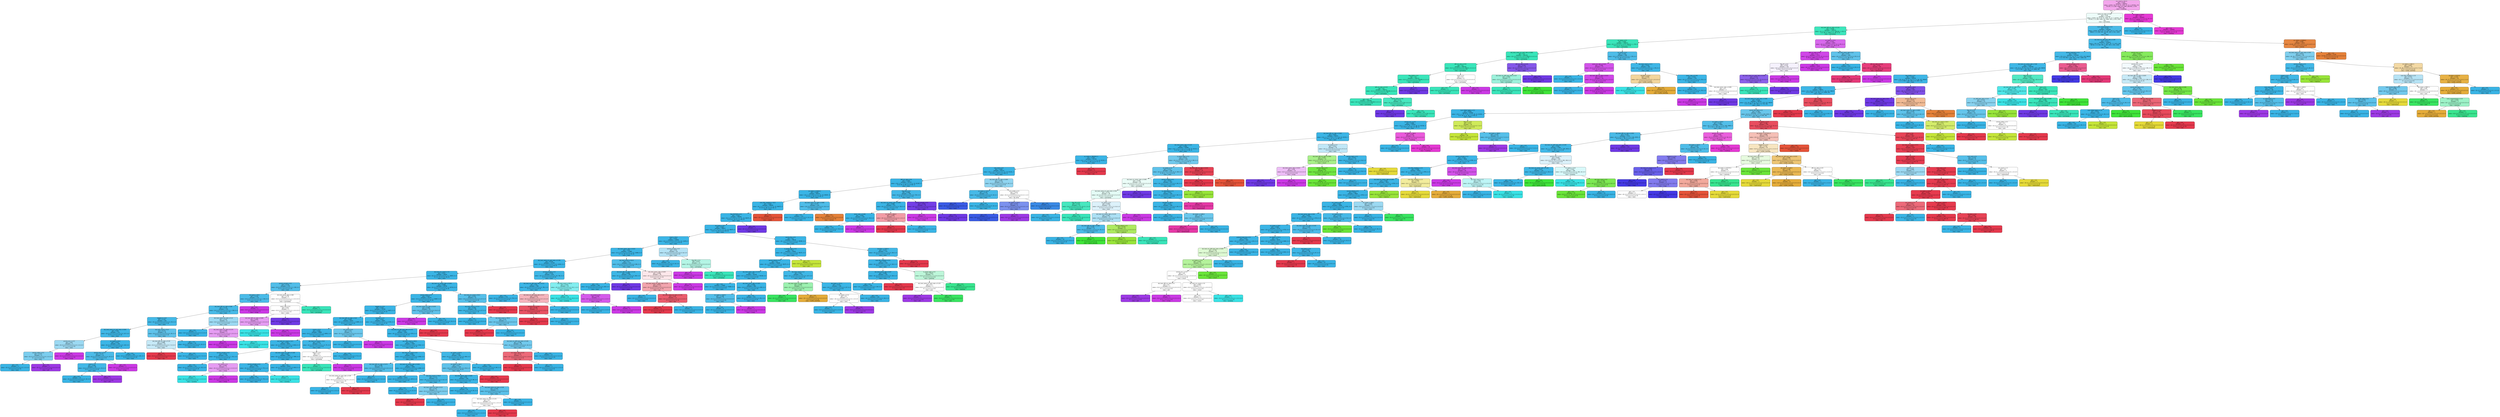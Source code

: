 digraph Tree {
node [shape=box, style="filled, rounded", color="black", fontname=helvetica] ;
edge [fontname=helvetica] ;
0 [label=<srv_count &le; 321.0<br/>gini = 0.591<br/>samples = 494021<br/>value = [2203, 30, 8, 53, 12, 1247, 21, 9, 7, 107201, 231<br/>97278, 3, 4, 264, 1040, 10, 1589, 280790, 2, 979<br/>1020, 20]<br/>class = multihop.>, fillcolor="#e539d472"] ;
1 [label=<same_srv_rate &le; 0.325<br/>gini = 0.54<br/>samples = 213538<br/>value = [2203, 30, 8, 53, 12, 1247, 21, 9, 7, 107201, 231<br/>97256, 3, 4, 264, 1040, 10, 1589, 329, 2, 979, 1020<br/>20]<br/>class = portsweep.>, fillcolor="#39e5ba16"] ;
0 -> 1 [labeldistance=2.5, labelangle=45, headlabel="True"] ;
2 [label=<dst_host_diff_srv_rate &le; 0.155<br/>gini = 0.038<br/>samples = 108312<br/>value = [0, 2, 0, 0, 0, 0, 1, 0, 0, 106228, 1, 433, 0<br/>0, 0, 99, 0, 1500, 0, 0, 48, 0, 0]<br/>class = portsweep.>, fillcolor="#39e5bafa"] ;
1 -> 2 ;
3 [label=<src_bytes &le; 0.5<br/>gini = 0.004<br/>samples = 106437<br/>value = [0, 2, 0, 0, 0, 0, 1, 0, 0, 106213, 1, 178, 0<br/>0, 0, 23, 0, 19, 0, 0, 0, 0, 0]<br/>class = portsweep.>, fillcolor="#39e5bafe"] ;
2 -> 3 ;
4 [label=<dst_host_same_src_port_rate &le; 0.065<br/>gini = 0.0<br/>samples = 106239<br/>value = [0, 0, 0, 0, 0, 0, 1, 0, 0, 106213, 0, 0, 0, 0<br/>0, 22, 0, 3, 0, 0, 0, 0, 0]<br/>class = portsweep.>, fillcolor="#39e5baff"] ;
3 -> 4 ;
5 [label=<diff_srv_rate &le; 0.93<br/>gini = 0.0<br/>samples = 106218<br/>value = [0, 0, 0, 0, 0, 0, 0, 0, 0, 106211, 0, 0, 0, 0<br/>0, 4, 0, 3, 0, 0, 0, 0, 0]<br/>class = portsweep.>, fillcolor="#39e5baff"] ;
4 -> 5 ;
6 [label=<flag_RSTR &le; 0.5<br/>gini = 0.0<br/>samples = 106212<br/>value = [0, 0, 0, 0, 0, 0, 0, 0, 0, 106208, 0, 0, 0, 0<br/>0, 4, 0, 0, 0, 0, 0, 0, 0]<br/>class = portsweep.>, fillcolor="#39e5baff"] ;
5 -> 6 ;
7 [label=<diff_srv_rate &le; 0.515<br/>gini = 0.0<br/>samples = 106211<br/>value = [0, 0, 0, 0, 0, 0, 0, 0, 0, 106208, 0, 0, 0, 0<br/>0, 3, 0, 0, 0, 0, 0, 0, 0]<br/>class = portsweep.>, fillcolor="#39e5baff"] ;
6 -> 7 ;
8 [label=<gini = 0.0<br/>samples = 106168<br/>value = [0, 0, 0, 0, 0, 0, 0, 0, 0, 106168, 0, 0, 0, 0<br/>0, 0, 0, 0, 0, 0, 0, 0, 0]<br/>class = portsweep.>, fillcolor="#39e5baff"] ;
7 -> 8 ;
9 [label=<serror_rate &le; 0.795<br/>gini = 0.13<br/>samples = 43<br/>value = [0, 0, 0, 0, 0, 0, 0, 0, 0, 40, 0, 0, 0, 0<br/>0, 3, 0, 0, 0, 0, 0, 0, 0]<br/>class = portsweep.>, fillcolor="#39e5baec"] ;
7 -> 9 ;
10 [label=<gini = 0.0<br/>samples = 3<br/>value = [0, 0, 0, 0, 0, 0, 0, 0, 0, 0, 0, 0, 0, 0, 0<br/>3, 0, 0, 0, 0, 0, 0, 0]<br/>class = satan.>, fillcolor="#6f39e5ff"] ;
9 -> 10 ;
11 [label=<gini = 0.0<br/>samples = 40<br/>value = [0, 0, 0, 0, 0, 0, 0, 0, 0, 40, 0, 0, 0, 0<br/>0, 0, 0, 0, 0, 0, 0, 0, 0]<br/>class = portsweep.>, fillcolor="#39e5baff"] ;
9 -> 11 ;
12 [label=<gini = 0.0<br/>samples = 1<br/>value = [0, 0, 0, 0, 0, 0, 0, 0, 0, 0, 0, 0, 0, 0, 0<br/>1, 0, 0, 0, 0, 0, 0, 0]<br/>class = satan.>, fillcolor="#6f39e5ff"] ;
6 -> 12 ;
13 [label=<count &le; 5.5<br/>gini = 0.5<br/>samples = 6<br/>value = [0, 0, 0, 0, 0, 0, 0, 0, 0, 3, 0, 0, 0, 0, 0<br/>0, 0, 3, 0, 0, 0, 0, 0]<br/>class = portsweep.>, fillcolor="#39e5ba00"] ;
5 -> 13 ;
14 [label=<gini = 0.0<br/>samples = 3<br/>value = [0, 0, 0, 0, 0, 0, 0, 0, 0, 3, 0, 0, 0, 0, 0<br/>0, 0, 0, 0, 0, 0, 0, 0]<br/>class = portsweep.>, fillcolor="#39e5baff"] ;
13 -> 14 ;
15 [label=<gini = 0.0<br/>samples = 3<br/>value = [0, 0, 0, 0, 0, 0, 0, 0, 0, 0, 0, 0, 0, 0, 0<br/>0, 0, 3, 0, 0, 0, 0, 0]<br/>class = nmap.>, fillcolor="#cb39e5ff"] ;
13 -> 15 ;
16 [label=<diff_srv_rate &le; 0.225<br/>gini = 0.254<br/>samples = 21<br/>value = [0, 0, 0, 0, 0, 0, 1, 0, 0, 2, 0, 0, 0, 0, 0<br/>18, 0, 0, 0, 0, 0, 0, 0]<br/>class = satan.>, fillcolor="#6f39e5d7"] ;
4 -> 16 ;
17 [label=<dst_host_srv_diff_host_rate &le; 0.25<br/>gini = 0.444<br/>samples = 3<br/>value = [0, 0, 0, 0, 0, 0, 1, 0, 0, 2, 0, 0, 0, 0, 0<br/>0, 0, 0, 0, 0, 0, 0, 0]<br/>class = portsweep.>, fillcolor="#39e5ba7f"] ;
16 -> 17 ;
18 [label=<gini = 0.0<br/>samples = 2<br/>value = [0, 0, 0, 0, 0, 0, 0, 0, 0, 2, 0, 0, 0, 0, 0<br/>0, 0, 0, 0, 0, 0, 0, 0]<br/>class = portsweep.>, fillcolor="#39e5baff"] ;
17 -> 18 ;
19 [label=<gini = 0.0<br/>samples = 1<br/>value = [0, 0, 0, 0, 0, 0, 1, 0, 0, 0, 0, 0, 0, 0, 0<br/>0, 0, 0, 0, 0, 0, 0, 0]<br/>class = guess_passwd.>, fillcolor="#3fe539ff"] ;
17 -> 19 ;
20 [label=<gini = 0.0<br/>samples = 18<br/>value = [0, 0, 0, 0, 0, 0, 0, 0, 0, 0, 0, 0, 0, 0, 0<br/>18, 0, 0, 0, 0, 0, 0, 0]<br/>class = satan.>, fillcolor="#6f39e5ff"] ;
16 -> 20 ;
21 [label=<src_bytes &le; 6.5<br/>gini = 0.185<br/>samples = 198<br/>value = [0, 2, 0, 0, 0, 0, 0, 0, 0, 0, 1, 178, 0, 0<br/>0, 1, 0, 16, 0, 0, 0, 0, 0]<br/>class = land.>, fillcolor="#39b4e5e3"] ;
3 -> 21 ;
22 [label=<same_srv_rate &le; 0.025<br/>gini = 0.208<br/>samples = 17<br/>value = [0, 0, 0, 0, 0, 0, 0, 0, 0, 0, 0, 2, 0, 0, 0<br/>0, 0, 15, 0, 0, 0, 0, 0]<br/>class = nmap.>, fillcolor="#cb39e5dd"] ;
21 -> 22 ;
23 [label=<gini = 0.0<br/>samples = 1<br/>value = [0, 0, 0, 0, 0, 0, 0, 0, 0, 0, 0, 1, 0, 0, 0<br/>0, 0, 0, 0, 0, 0, 0, 0]<br/>class = land.>, fillcolor="#39b4e5ff"] ;
22 -> 23 ;
24 [label=<dst_host_diff_srv_rate &le; 0.015<br/>gini = 0.117<br/>samples = 16<br/>value = [0, 0, 0, 0, 0, 0, 0, 0, 0, 0, 0, 1, 0, 0, 0<br/>0, 0, 15, 0, 0, 0, 0, 0]<br/>class = nmap.>, fillcolor="#cb39e5ee"] ;
22 -> 24 ;
25 [label=<gini = 0.0<br/>samples = 1<br/>value = [0, 0, 0, 0, 0, 0, 0, 0, 0, 0, 0, 1, 0, 0, 0<br/>0, 0, 0, 0, 0, 0, 0, 0]<br/>class = land.>, fillcolor="#39b4e5ff"] ;
24 -> 25 ;
26 [label=<gini = 0.0<br/>samples = 15<br/>value = [0, 0, 0, 0, 0, 0, 0, 0, 0, 0, 0, 0, 0, 0, 0<br/>0, 0, 15, 0, 0, 0, 0, 0]<br/>class = nmap.>, fillcolor="#cb39e5ff"] ;
24 -> 26 ;
27 [label=<dst_host_count &le; 11.5<br/>gini = 0.054<br/>samples = 181<br/>value = [0, 2, 0, 0, 0, 0, 0, 0, 0, 0, 1, 176, 0, 0<br/>0, 1, 0, 1, 0, 0, 0, 0, 0]<br/>class = land.>, fillcolor="#39b4e5f8"] ;
21 -> 27 ;
28 [label=<duration &le; 63.5<br/>gini = 0.444<br/>samples = 3<br/>value = [0, 2, 0, 0, 0, 0, 0, 0, 0, 0, 1, 0, 0, 0, 0<br/>0, 0, 0, 0, 0, 0, 0, 0]<br/>class = buffer_overflow.>, fillcolor="#e5ac397f"] ;
27 -> 28 ;
29 [label=<gini = 0.0<br/>samples = 1<br/>value = [0, 0, 0, 0, 0, 0, 0, 0, 0, 0, 1, 0, 0, 0, 0<br/>0, 0, 0, 0, 0, 0, 0, 0]<br/>class = ipsweep.>, fillcolor="#39e2e5ff"] ;
28 -> 29 ;
30 [label=<gini = 0.0<br/>samples = 2<br/>value = [0, 2, 0, 0, 0, 0, 0, 0, 0, 0, 0, 0, 0, 0, 0<br/>0, 0, 0, 0, 0, 0, 0, 0]<br/>class = buffer_overflow.>, fillcolor="#e5ac39ff"] ;
28 -> 30 ;
31 [label=<rerror_rate &le; 0.105<br/>gini = 0.022<br/>samples = 178<br/>value = [0, 0, 0, 0, 0, 0, 0, 0, 0, 0, 0, 176, 0, 0<br/>0, 1, 0, 1, 0, 0, 0, 0, 0]<br/>class = land.>, fillcolor="#39b4e5fc"] ;
27 -> 31 ;
32 [label=<gini = 0.0<br/>samples = 176<br/>value = [0, 0, 0, 0, 0, 0, 0, 0, 0, 0, 0, 176, 0, 0<br/>0, 0, 0, 0, 0, 0, 0, 0, 0]<br/>class = land.>, fillcolor="#39b4e5ff"] ;
31 -> 32 ;
33 [label=<dst_host_serror_rate &le; 0.095<br/>gini = 0.5<br/>samples = 2<br/>value = [0, 0, 0, 0, 0, 0, 0, 0, 0, 0, 0, 0, 0, 0, 0<br/>1, 0, 1, 0, 0, 0, 0, 0]<br/>class = satan.>, fillcolor="#6f39e500"] ;
31 -> 33 ;
34 [label=<gini = 0.0<br/>samples = 1<br/>value = [0, 0, 0, 0, 0, 0, 0, 0, 0, 0, 0, 0, 0, 0, 0<br/>0, 0, 1, 0, 0, 0, 0, 0]<br/>class = nmap.>, fillcolor="#cb39e5ff"] ;
33 -> 34 ;
35 [label=<gini = 0.0<br/>samples = 1<br/>value = [0, 0, 0, 0, 0, 0, 0, 0, 0, 0, 0, 0, 0, 0, 0<br/>1, 0, 0, 0, 0, 0, 0, 0]<br/>class = satan.>, fillcolor="#6f39e5ff"] ;
33 -> 35 ;
36 [label=<src_bytes &le; 17.0<br/>gini = 0.355<br/>samples = 1875<br/>value = [0, 0, 0, 0, 0, 0, 0, 0, 0, 15, 0, 255, 0, 0<br/>0, 76, 0, 1481, 0, 0, 48, 0, 0]<br/>class = nmap.>, fillcolor="#cb39e5c1"] ;
2 -> 36 ;
37 [label=<diff_srv_rate &le; 0.61<br/>gini = 0.11<br/>samples = 1571<br/>value = [0, 0, 0, 0, 0, 0, 0, 0, 0, 15, 0, 0, 0, 0<br/>0, 76, 0, 1480, 0, 0, 0, 0, 0]<br/>class = nmap.>, fillcolor="#cb39e5ef"] ;
36 -> 37 ;
38 [label=<flag_SF &le; 0.5<br/>gini = 0.579<br/>samples = 161<br/>value = [0, 0, 0, 0, 0, 0, 0, 0, 0, 15, 0, 0, 0, 0<br/>0, 76, 0, 70, 0, 0, 0, 0, 0]<br/>class = satan.>, fillcolor="#6f39e511"] ;
37 -> 38 ;
39 [label=<dst_host_same_src_port_rate &le; 0.245<br/>gini = 0.275<br/>samples = 91<br/>value = [0, 0, 0, 0, 0, 0, 0, 0, 0, 15, 0, 0, 0, 0<br/>0, 76, 0, 0, 0, 0, 0, 0, 0]<br/>class = satan.>, fillcolor="#6f39e5cd"] ;
38 -> 39 ;
40 [label=<gini = 0.0<br/>samples = 15<br/>value = [0, 0, 0, 0, 0, 0, 0, 0, 0, 15, 0, 0, 0, 0<br/>0, 0, 0, 0, 0, 0, 0, 0, 0]<br/>class = portsweep.>, fillcolor="#39e5baff"] ;
39 -> 40 ;
41 [label=<gini = 0.0<br/>samples = 76<br/>value = [0, 0, 0, 0, 0, 0, 0, 0, 0, 0, 0, 0, 0, 0, 0<br/>76, 0, 0, 0, 0, 0, 0, 0]<br/>class = satan.>, fillcolor="#6f39e5ff"] ;
39 -> 41 ;
42 [label=<gini = 0.0<br/>samples = 70<br/>value = [0, 0, 0, 0, 0, 0, 0, 0, 0, 0, 0, 0, 0, 0, 0<br/>0, 0, 70, 0, 0, 0, 0, 0]<br/>class = nmap.>, fillcolor="#cb39e5ff"] ;
38 -> 42 ;
43 [label=<gini = 0.0<br/>samples = 1410<br/>value = [0, 0, 0, 0, 0, 0, 0, 0, 0, 0, 0, 0, 0, 0, 0<br/>0, 0, 1410, 0, 0, 0, 0, 0]<br/>class = nmap.>, fillcolor="#cb39e5ff"] ;
37 -> 43 ;
44 [label=<dst_host_rerror_rate &le; 0.2<br/>gini = 0.271<br/>samples = 304<br/>value = [0, 0, 0, 0, 0, 0, 0, 0, 0, 0, 0, 255, 0, 0<br/>0, 0, 0, 1, 0, 0, 48, 0, 0]<br/>class = land.>, fillcolor="#39b4e5ce"] ;
36 -> 44 ;
45 [label=<gini = 0.0<br/>samples = 255<br/>value = [0, 0, 0, 0, 0, 0, 0, 0, 0, 0, 0, 255, 0, 0<br/>0, 0, 0, 0, 0, 0, 0, 0, 0]<br/>class = land.>, fillcolor="#39b4e5ff"] ;
44 -> 45 ;
46 [label=<diff_srv_rate &le; 0.535<br/>gini = 0.04<br/>samples = 49<br/>value = [0, 0, 0, 0, 0, 0, 0, 0, 0, 0, 0, 0, 0, 0, 0<br/>0, 0, 1, 0, 0, 48, 0, 0]<br/>class = warezclient.>, fillcolor="#e53978fa"] ;
44 -> 46 ;
47 [label=<gini = 0.0<br/>samples = 48<br/>value = [0, 0, 0, 0, 0, 0, 0, 0, 0, 0, 0, 0, 0, 0, 0<br/>0, 0, 0, 0, 0, 48, 0, 0]<br/>class = warezclient.>, fillcolor="#e53978ff"] ;
46 -> 47 ;
48 [label=<gini = 0.0<br/>samples = 1<br/>value = [0, 0, 0, 0, 0, 0, 0, 0, 0, 0, 0, 0, 0, 0, 0<br/>0, 0, 1, 0, 0, 0, 0, 0]<br/>class = nmap.>, fillcolor="#cb39e5ff"] ;
46 -> 48 ;
49 [label=<num_compromised &le; 0.5<br/>gini = 0.152<br/>samples = 105226<br/>value = [2203, 28, 8, 53, 12, 1247, 20, 9, 7, 973, 230<br/>96823, 3, 4, 264, 941, 10, 89, 329, 2, 931, 1020<br/>20]<br/>class = land.>, fillcolor="#39b4e5ea"] ;
1 -> 49 ;
50 [label=<dst_host_srv_diff_host_rate &le; 0.49<br/>gini = 0.117<br/>samples = 103003<br/>value = [74, 10, 7, 53, 11, 1247, 20, 7, 5, 973, 230<br/>96756, 3, 4, 264, 941, 7, 89, 329, 2, 931, 1020<br/>20]<br/>class = land.>, fillcolor="#39b4e5ef"] ;
49 -> 50 ;
51 [label=<wrong_fragment &le; 0.5<br/>gini = 0.095<br/>samples = 101644<br/>value = [74, 10, 6, 52, 11, 113, 11, 5, 5, 973, 230, 96650<br/>3, 4, 170, 941, 7, 89, 329, 2, 931, 1008, 20]<br/>class = land.>, fillcolor="#39b4e5f2"] ;
50 -> 51 ;
52 [label=<dst_host_srv_serror_rate &le; 0.82<br/>gini = 0.076<br/>samples = 100548<br/>value = [74, 10, 6, 52, 11, 113, 11, 5, 5, 973, 230, 96650<br/>3, 4, 5, 941, 7, 89, 329, 2, 0, 1008, 20]<br/>class = land.>, fillcolor="#39b4e5f5"] ;
51 -> 52 ;
53 [label=<flag_RSTR &le; 0.5<br/>gini = 0.056<br/>samples = 99478<br/>value = [74, 10, 6, 51, 9, 113, 6, 5, 5, 26, 127, 96642<br/>3, 4, 5, 938, 7, 89, 329, 2, 0, 1007, 20]<br/>class = land.>, fillcolor="#39b4e5f8"] ;
52 -> 53 ;
54 [label=<hot &le; 26.0<br/>gini = 0.041<br/>samples = 98655<br/>value = [12, 10, 6, 47, 9, 113, 6, 5, 5, 26, 127, 96615<br/>3, 4, 5, 209, 7, 89, 329, 2, 0, 1006, 20]<br/>class = land.>, fillcolor="#39b4e5fa"] ;
53 -> 54 ;
55 [label=<dst_host_same_src_port_rate &le; 0.995<br/>gini = 0.036<br/>samples = 98353<br/>value = [12, 10, 6, 47, 9, 113, 6, 5, 5, 26, 127, 96587<br/>3, 4, 5, 209, 7, 89, 329, 2, 0, 732, 20]<br/>class = land.>, fillcolor="#39b4e5fa"] ;
54 -> 55 ;
56 [label=<num_failed_logins &le; 0.5<br/>gini = 0.009<br/>samples = 91966<br/>value = [12, 1, 1, 47, 7, 22, 1, 3, 2, 26, 23, 91565, 3<br/>4, 0, 56, 6, 51, 36, 2, 0, 96, 2]<br/>class = land.>, fillcolor="#39b4e5fe"] ;
55 -> 56 ;
57 [label=<service_ecr_i &le; 0.5<br/>gini = 0.008<br/>samples = 91912<br/>value = [12, 1, 1, 1, 7, 22, 1, 3, 2, 26, 23, 91558, 3<br/>4, 0, 56, 5, 51, 36, 2, 0, 96, 2]<br/>class = land.>, fillcolor="#39b4e5fe"] ;
56 -> 57 ;
58 [label=<dst_host_diff_srv_rate &le; 0.925<br/>gini = 0.007<br/>samples = 91870<br/>value = [12, 1, 1, 1, 7, 22, 1, 3, 2, 26, 23, 91552, 3<br/>4, 0, 56, 5, 51, 0, 2, 0, 96, 2]<br/>class = land.>, fillcolor="#39b4e5fe"] ;
57 -> 58 ;
59 [label=<dst_host_serror_rate &le; 0.125<br/>gini = 0.006<br/>samples = 91800<br/>value = [12, 1, 0, 1, 7, 0, 1, 3, 2, 26, 23, 91515, 3<br/>4, 0, 52, 5, 45, 0, 2, 0, 96, 2]<br/>class = land.>, fillcolor="#39b4e5fe"] ;
58 -> 59 ;
60 [label=<src_bytes &le; 3663021.5<br/>gini = 0.005<br/>samples = 91539<br/>value = [12, 1, 0, 1, 0, 0, 0, 3, 2, 11, 23, 91321, 3<br/>4, 0, 42, 5, 38, 0, 0, 0, 72, 1]<br/>class = land.>, fillcolor="#39b4e5fe"] ;
59 -> 60 ;
61 [label=<root_shell &le; 0.5<br/>gini = 0.005<br/>samples = 91533<br/>value = [12, 1, 0, 1, 0, 0, 0, 3, 2, 11, 23, 91321, 3<br/>4, 0, 42, 5, 38, 0, 0, 0, 66, 1]<br/>class = land.>, fillcolor="#39b4e5fe"] ;
60 -> 61 ;
62 [label=<diff_srv_rate &le; 0.9<br/>gini = 0.004<br/>samples = 91511<br/>value = [12, 1, 0, 1, 0, 0, 0, 3, 2, 11, 23, 91307, 0<br/>0, 0, 42, 4, 38, 0, 0, 0, 66, 1]<br/>class = land.>, fillcolor="#39b4e5fe"] ;
61 -> 62 ;
63 [label=<src_bytes &le; 53416.5<br/>gini = 0.004<br/>samples = 90753<br/>value = [12, 1, 0, 1, 0, 0, 0, 3, 2, 11, 23, 90587, 0<br/>0, 0, 8, 4, 36, 0, 0, 0, 64, 1]<br/>class = land.>, fillcolor="#39b4e5ff"] ;
62 -> 63 ;
64 [label=<num_file_creations &le; 16.5<br/>gini = 0.003<br/>samples = 90629<br/>value = [0, 1, 0, 1, 0, 0, 0, 3, 2, 11, 23, 90475, 0<br/>0, 0, 8, 4, 36, 0, 0, 0, 64, 1]<br/>class = land.>, fillcolor="#39b4e5ff"] ;
63 -> 64 ;
65 [label=<flag_RSTOS0 &le; 0.5<br/>gini = 0.003<br/>samples = 90628<br/>value = [0, 1, 0, 1, 0, 0, 0, 3, 2, 11, 23, 90475, 0<br/>0, 0, 8, 4, 36, 0, 0, 0, 64, 0]<br/>class = land.>, fillcolor="#39b4e5ff"] ;
64 -> 65 ;
66 [label=<dst_bytes &le; 32.5<br/>gini = 0.003<br/>samples = 90627<br/>value = [0, 1, 0, 1, 0, 0, 0, 3, 2, 11, 23, 90475, 0<br/>0, 0, 7, 4, 36, 0, 0, 0, 64, 0]<br/>class = land.>, fillcolor="#39b4e5ff"] ;
65 -> 66 ;
67 [label=<count &le; 25.0<br/>gini = 0.022<br/>samples = 12009<br/>value = [0, 0, 0, 0, 0, 0, 0, 0, 0, 11, 23, 11876, 0<br/>0, 0, 7, 2, 35, 0, 0, 0, 55, 0]<br/>class = land.>, fillcolor="#39b4e5fc"] ;
66 -> 67 ;
68 [label=<dst_host_serror_rate &le; 0.015<br/>gini = 0.02<br/>samples = 11980<br/>value = [0, 0, 0, 0, 0, 0, 0, 0, 0, 3, 23, 11860, 0, 0<br/>0, 7, 2, 30, 0, 0, 0, 55, 0]<br/>class = land.>, fillcolor="#39b4e5fc"] ;
67 -> 68 ;
69 [label=<dst_host_same_src_port_rate &le; 0.705<br/>gini = 0.016<br/>samples = 11749<br/>value = [0, 0, 0, 0, 0, 0, 0, 0, 0, 3, 23, 11654, 0, 0<br/>0, 2, 2, 21, 0, 0, 0, 44, 0]<br/>class = land.>, fillcolor="#39b4e5fd"] ;
68 -> 69 ;
70 [label=<dst_host_srv_count &le; 3.5<br/>gini = 0.011<br/>samples = 10935<br/>value = [0, 0, 0, 0, 0, 0, 0, 0, 0, 3, 5, 10872, 0, 0<br/>0, 2, 2, 15, 0, 0, 0, 36, 0]<br/>class = land.>, fillcolor="#39b4e5fe"] ;
69 -> 70 ;
71 [label=<service_private &le; 0.5<br/>gini = 0.218<br/>samples = 179<br/>value = [0, 0, 0, 0, 0, 0, 0, 0, 0, 2, 2, 158, 0, 0<br/>0, 2, 2, 8, 0, 0, 0, 5, 0]<br/>class = land.>, fillcolor="#39b4e5e0"] ;
70 -> 71 ;
72 [label=<dst_bytes &le; 29.5<br/>gini = 0.154<br/>samples = 172<br/>value = [0, 0, 0, 0, 0, 0, 0, 0, 0, 0, 1, 158, 0, 0<br/>0, 0, 2, 6, 0, 0, 0, 5, 0]<br/>class = land.>, fillcolor="#39b4e5e9"] ;
71 -> 72 ;
73 [label=<dst_host_diff_srv_rate &le; 0.66<br/>gini = 0.135<br/>samples = 170<br/>value = [0, 0, 0, 0, 0, 0, 0, 0, 0, 0, 1, 158, 0, 0<br/>0, 0, 2, 4, 0, 0, 0, 5, 0]<br/>class = land.>, fillcolor="#39b4e5ec"] ;
72 -> 73 ;
74 [label=<logged_in &le; 0.5<br/>gini = 0.107<br/>samples = 162<br/>value = [0, 0, 0, 0, 0, 0, 0, 0, 0, 0, 0, 153, 0, 0<br/>0, 0, 2, 2, 0, 0, 0, 5, 0]<br/>class = land.>, fillcolor="#39b4e5f0"] ;
73 -> 74 ;
75 [label=<dst_host_same_src_port_rate &le; 0.005<br/>gini = 0.06<br/>samples = 131<br/>value = [0, 0, 0, 0, 0, 0, 0, 0, 0, 0, 0, 127, 0, 0<br/>0, 0, 2, 2, 0, 0, 0, 0, 0]<br/>class = land.>, fillcolor="#39b4e5f7"] ;
74 -> 75 ;
76 [label=<service_eco_i &le; 0.5<br/>gini = 0.56<br/>samples = 5<br/>value = [0, 0, 0, 0, 0, 0, 0, 0, 0, 0, 0, 3, 0, 0, 0<br/>0, 1, 1, 0, 0, 0, 0, 0]<br/>class = land.>, fillcolor="#39b4e57f"] ;
75 -> 76 ;
77 [label=<service_other &le; 0.5<br/>gini = 0.375<br/>samples = 4<br/>value = [0, 0, 0, 0, 0, 0, 0, 0, 0, 0, 0, 3, 0, 0, 0<br/>0, 1, 0, 0, 0, 0, 0, 0]<br/>class = land.>, fillcolor="#39b4e5aa"] ;
76 -> 77 ;
78 [label=<gini = 0.0<br/>samples = 3<br/>value = [0, 0, 0, 0, 0, 0, 0, 0, 0, 0, 0, 3, 0, 0, 0<br/>0, 0, 0, 0, 0, 0, 0, 0]<br/>class = land.>, fillcolor="#39b4e5ff"] ;
77 -> 78 ;
79 [label=<gini = 0.0<br/>samples = 1<br/>value = [0, 0, 0, 0, 0, 0, 0, 0, 0, 0, 0, 0, 0, 0, 0<br/>0, 1, 0, 0, 0, 0, 0, 0]<br/>class = phf.>, fillcolor="#9d39e5ff"] ;
77 -> 79 ;
80 [label=<gini = 0.0<br/>samples = 1<br/>value = [0, 0, 0, 0, 0, 0, 0, 0, 0, 0, 0, 0, 0, 0, 0<br/>0, 0, 1, 0, 0, 0, 0, 0]<br/>class = nmap.>, fillcolor="#cb39e5ff"] ;
76 -> 80 ;
81 [label=<src_bytes &le; 25.0<br/>gini = 0.031<br/>samples = 126<br/>value = [0, 0, 0, 0, 0, 0, 0, 0, 0, 0, 0, 124, 0, 0<br/>0, 0, 1, 1, 0, 0, 0, 0, 0]<br/>class = land.>, fillcolor="#39b4e5fb"] ;
75 -> 81 ;
82 [label=<service_eco_i &le; 0.5<br/>gini = 0.177<br/>samples = 21<br/>value = [0, 0, 0, 0, 0, 0, 0, 0, 0, 0, 0, 19, 0, 0<br/>0, 0, 1, 1, 0, 0, 0, 0, 0]<br/>class = land.>, fillcolor="#39b4e5e6"] ;
81 -> 82 ;
83 [label=<count &le; 1.5<br/>gini = 0.095<br/>samples = 20<br/>value = [0, 0, 0, 0, 0, 0, 0, 0, 0, 0, 0, 19, 0, 0<br/>0, 0, 1, 0, 0, 0, 0, 0, 0]<br/>class = land.>, fillcolor="#39b4e5f2"] ;
82 -> 83 ;
84 [label=<gini = 0.0<br/>samples = 19<br/>value = [0, 0, 0, 0, 0, 0, 0, 0, 0, 0, 0, 19, 0, 0<br/>0, 0, 0, 0, 0, 0, 0, 0, 0]<br/>class = land.>, fillcolor="#39b4e5ff"] ;
83 -> 84 ;
85 [label=<gini = 0.0<br/>samples = 1<br/>value = [0, 0, 0, 0, 0, 0, 0, 0, 0, 0, 0, 0, 0, 0, 0<br/>0, 1, 0, 0, 0, 0, 0, 0]<br/>class = phf.>, fillcolor="#9d39e5ff"] ;
83 -> 85 ;
86 [label=<gini = 0.0<br/>samples = 1<br/>value = [0, 0, 0, 0, 0, 0, 0, 0, 0, 0, 0, 0, 0, 0, 0<br/>0, 0, 1, 0, 0, 0, 0, 0]<br/>class = nmap.>, fillcolor="#cb39e5ff"] ;
82 -> 86 ;
87 [label=<gini = 0.0<br/>samples = 105<br/>value = [0, 0, 0, 0, 0, 0, 0, 0, 0, 0, 0, 105, 0, 0<br/>0, 0, 0, 0, 0, 0, 0, 0, 0]<br/>class = land.>, fillcolor="#39b4e5ff"] ;
81 -> 87 ;
88 [label=<dst_host_count &le; 32.0<br/>gini = 0.271<br/>samples = 31<br/>value = [0, 0, 0, 0, 0, 0, 0, 0, 0, 0, 0, 26, 0, 0<br/>0, 0, 0, 0, 0, 0, 0, 5, 0]<br/>class = land.>, fillcolor="#39b4e5ce"] ;
74 -> 88 ;
89 [label=<dst_host_diff_srv_rate &le; 0.19<br/>gini = 0.486<br/>samples = 12<br/>value = [0, 0, 0, 0, 0, 0, 0, 0, 0, 0, 0, 7, 0, 0, 0<br/>0, 0, 0, 0, 0, 0, 5, 0]<br/>class = land.>, fillcolor="#39b4e549"] ;
88 -> 89 ;
90 [label=<gini = 0.0<br/>samples = 5<br/>value = [0, 0, 0, 0, 0, 0, 0, 0, 0, 0, 0, 0, 0, 0, 0<br/>0, 0, 0, 0, 0, 0, 5, 0]<br/>class = spy.>, fillcolor="#e5394dff"] ;
89 -> 90 ;
91 [label=<gini = 0.0<br/>samples = 7<br/>value = [0, 0, 0, 0, 0, 0, 0, 0, 0, 0, 0, 7, 0, 0, 0<br/>0, 0, 0, 0, 0, 0, 0, 0]<br/>class = land.>, fillcolor="#39b4e5ff"] ;
89 -> 91 ;
92 [label=<gini = 0.0<br/>samples = 19<br/>value = [0, 0, 0, 0, 0, 0, 0, 0, 0, 0, 0, 19, 0, 0<br/>0, 0, 0, 0, 0, 0, 0, 0, 0]<br/>class = land.>, fillcolor="#39b4e5ff"] ;
88 -> 92 ;
93 [label=<dst_host_same_srv_rate &le; 0.12<br/>gini = 0.531<br/>samples = 8<br/>value = [0, 0, 0, 0, 0, 0, 0, 0, 0, 0, 1, 5, 0, 0, 0<br/>0, 0, 2, 0, 0, 0, 0, 0]<br/>class = land.>, fillcolor="#39b4e580"] ;
73 -> 93 ;
94 [label=<gini = 0.0<br/>samples = 5<br/>value = [0, 0, 0, 0, 0, 0, 0, 0, 0, 0, 0, 5, 0, 0, 0<br/>0, 0, 0, 0, 0, 0, 0, 0]<br/>class = land.>, fillcolor="#39b4e5ff"] ;
93 -> 94 ;
95 [label=<dst_host_same_srv_rate &le; 0.375<br/>gini = 0.444<br/>samples = 3<br/>value = [0, 0, 0, 0, 0, 0, 0, 0, 0, 0, 1, 0, 0, 0, 0<br/>0, 0, 2, 0, 0, 0, 0, 0]<br/>class = nmap.>, fillcolor="#cb39e57f"] ;
93 -> 95 ;
96 [label=<gini = 0.0<br/>samples = 2<br/>value = [0, 0, 0, 0, 0, 0, 0, 0, 0, 0, 0, 0, 0, 0, 0<br/>0, 0, 2, 0, 0, 0, 0, 0]<br/>class = nmap.>, fillcolor="#cb39e5ff"] ;
95 -> 96 ;
97 [label=<gini = 0.0<br/>samples = 1<br/>value = [0, 0, 0, 0, 0, 0, 0, 0, 0, 0, 1, 0, 0, 0, 0<br/>0, 0, 0, 0, 0, 0, 0, 0]<br/>class = ipsweep.>, fillcolor="#39e2e5ff"] ;
95 -> 97 ;
98 [label=<gini = 0.0<br/>samples = 2<br/>value = [0, 0, 0, 0, 0, 0, 0, 0, 0, 0, 0, 0, 0, 0, 0<br/>0, 0, 2, 0, 0, 0, 0, 0]<br/>class = nmap.>, fillcolor="#cb39e5ff"] ;
72 -> 98 ;
99 [label=<dst_host_rerror_rate &le; 0.88<br/>gini = 0.735<br/>samples = 7<br/>value = [0, 0, 0, 0, 0, 0, 0, 0, 0, 2, 1, 0, 0, 0, 0<br/>2, 0, 2, 0, 0, 0, 0, 0]<br/>class = portsweep.>, fillcolor="#39e5ba00"] ;
71 -> 99 ;
100 [label=<rerror_rate &le; 0.5<br/>gini = 0.64<br/>samples = 5<br/>value = [0, 0, 0, 0, 0, 0, 0, 0, 0, 0, 1, 0, 0, 0, 0<br/>2, 0, 2, 0, 0, 0, 0, 0]<br/>class = satan.>, fillcolor="#6f39e500"] ;
99 -> 100 ;
101 [label=<dst_host_diff_srv_rate &le; 0.065<br/>gini = 0.444<br/>samples = 3<br/>value = [0, 0, 0, 0, 0, 0, 0, 0, 0, 0, 1, 0, 0, 0, 0<br/>0, 0, 2, 0, 0, 0, 0, 0]<br/>class = nmap.>, fillcolor="#cb39e57f"] ;
100 -> 101 ;
102 [label=<gini = 0.0<br/>samples = 1<br/>value = [0, 0, 0, 0, 0, 0, 0, 0, 0, 0, 1, 0, 0, 0, 0<br/>0, 0, 0, 0, 0, 0, 0, 0]<br/>class = ipsweep.>, fillcolor="#39e2e5ff"] ;
101 -> 102 ;
103 [label=<gini = 0.0<br/>samples = 2<br/>value = [0, 0, 0, 0, 0, 0, 0, 0, 0, 0, 0, 0, 0, 0, 0<br/>0, 0, 2, 0, 0, 0, 0, 0]<br/>class = nmap.>, fillcolor="#cb39e5ff"] ;
101 -> 103 ;
104 [label=<gini = 0.0<br/>samples = 2<br/>value = [0, 0, 0, 0, 0, 0, 0, 0, 0, 0, 0, 0, 0, 0, 0<br/>2, 0, 0, 0, 0, 0, 0, 0]<br/>class = satan.>, fillcolor="#6f39e5ff"] ;
100 -> 104 ;
105 [label=<gini = 0.0<br/>samples = 2<br/>value = [0, 0, 0, 0, 0, 0, 0, 0, 0, 2, 0, 0, 0, 0, 0<br/>0, 0, 0, 0, 0, 0, 0, 0]<br/>class = portsweep.>, fillcolor="#39e5baff"] ;
99 -> 105 ;
106 [label=<dst_host_srv_serror_rate &le; 0.035<br/>gini = 0.008<br/>samples = 10756<br/>value = [0, 0, 0, 0, 0, 0, 0, 0, 0, 1, 3, 10714, 0, 0<br/>0, 0, 0, 7, 0, 0, 0, 31, 0]<br/>class = land.>, fillcolor="#39b4e5fe"] ;
70 -> 106 ;
107 [label=<service_other &le; 0.5<br/>gini = 0.007<br/>samples = 10725<br/>value = [0, 0, 0, 0, 0, 0, 0, 0, 0, 1, 3, 10687, 0, 0<br/>0, 0, 0, 7, 0, 0, 0, 27, 0]<br/>class = land.>, fillcolor="#39b4e5fe"] ;
106 -> 107 ;
108 [label=<logged_in &le; 0.5<br/>gini = 0.007<br/>samples = 10706<br/>value = [0, 0, 0, 0, 0, 0, 0, 0, 0, 1, 3, 10671, 0, 0<br/>0, 0, 0, 4, 0, 0, 0, 27, 0]<br/>class = land.>, fillcolor="#39b4e5fe"] ;
107 -> 108 ;
109 [label=<dst_host_diff_srv_rate &le; 0.63<br/>gini = 0.002<br/>samples = 8103<br/>value = [0, 0, 0, 0, 0, 0, 0, 0, 0, 1, 3, 8095, 0, 0<br/>0, 0, 0, 4, 0, 0, 0, 0, 0]<br/>class = land.>, fillcolor="#39b4e5ff"] ;
108 -> 109 ;
110 [label=<count &le; 15.5<br/>gini = 0.002<br/>samples = 8098<br/>value = [0, 0, 0, 0, 0, 0, 0, 0, 0, 1, 3, 8091, 0, 0<br/>0, 0, 0, 3, 0, 0, 0, 0, 0]<br/>class = land.>, fillcolor="#39b4e5ff"] ;
109 -> 110 ;
111 [label=<dst_host_srv_count &le; 12.5<br/>gini = 0.001<br/>samples = 8021<br/>value = [0, 0, 0, 0, 0, 0, 0, 0, 0, 0, 3, 8016, 0, 0<br/>0, 0, 0, 2, 0, 0, 0, 0, 0]<br/>class = land.>, fillcolor="#39b4e5ff"] ;
110 -> 111 ;
112 [label=<service_private &le; 0.5<br/>gini = 0.018<br/>samples = 334<br/>value = [0, 0, 0, 0, 0, 0, 0, 0, 0, 0, 1, 331, 0, 0<br/>0, 0, 0, 2, 0, 0, 0, 0, 0]<br/>class = land.>, fillcolor="#39b4e5fd"] ;
111 -> 112 ;
113 [label=<gini = 0.0<br/>samples = 331<br/>value = [0, 0, 0, 0, 0, 0, 0, 0, 0, 0, 0, 331, 0, 0<br/>0, 0, 0, 0, 0, 0, 0, 0, 0]<br/>class = land.>, fillcolor="#39b4e5ff"] ;
112 -> 113 ;
114 [label=<srv_count &le; 4.5<br/>gini = 0.444<br/>samples = 3<br/>value = [0, 0, 0, 0, 0, 0, 0, 0, 0, 0, 1, 0, 0, 0, 0<br/>0, 0, 2, 0, 0, 0, 0, 0]<br/>class = nmap.>, fillcolor="#cb39e57f"] ;
112 -> 114 ;
115 [label=<gini = 0.0<br/>samples = 1<br/>value = [0, 0, 0, 0, 0, 0, 0, 0, 0, 0, 1, 0, 0, 0, 0<br/>0, 0, 0, 0, 0, 0, 0, 0]<br/>class = ipsweep.>, fillcolor="#39e2e5ff"] ;
114 -> 115 ;
116 [label=<gini = 0.0<br/>samples = 2<br/>value = [0, 0, 0, 0, 0, 0, 0, 0, 0, 0, 0, 0, 0, 0, 0<br/>0, 0, 2, 0, 0, 0, 0, 0]<br/>class = nmap.>, fillcolor="#cb39e5ff"] ;
114 -> 116 ;
117 [label=<dst_host_same_srv_rate &le; 0.185<br/>gini = 0.001<br/>samples = 7687<br/>value = [0, 0, 0, 0, 0, 0, 0, 0, 0, 0, 2, 7685, 0, 0<br/>0, 0, 0, 0, 0, 0, 0, 0, 0]<br/>class = land.>, fillcolor="#39b4e5ff"] ;
111 -> 117 ;
118 [label=<service_private &le; 0.5<br/>gini = 0.005<br/>samples = 777<br/>value = [0, 0, 0, 0, 0, 0, 0, 0, 0, 0, 2, 775, 0, 0<br/>0, 0, 0, 0, 0, 0, 0, 0, 0]<br/>class = land.>, fillcolor="#39b4e5fe"] ;
117 -> 118 ;
119 [label=<gini = 0.0<br/>samples = 775<br/>value = [0, 0, 0, 0, 0, 0, 0, 0, 0, 0, 0, 775, 0, 0<br/>0, 0, 0, 0, 0, 0, 0, 0, 0]<br/>class = land.>, fillcolor="#39b4e5ff"] ;
118 -> 119 ;
120 [label=<gini = 0.0<br/>samples = 2<br/>value = [0, 0, 0, 0, 0, 0, 0, 0, 0, 0, 2, 0, 0, 0, 0<br/>0, 0, 0, 0, 0, 0, 0, 0]<br/>class = ipsweep.>, fillcolor="#39e2e5ff"] ;
118 -> 120 ;
121 [label=<gini = 0.0<br/>samples = 6910<br/>value = [0, 0, 0, 0, 0, 0, 0, 0, 0, 0, 0, 6910, 0, 0<br/>0, 0, 0, 0, 0, 0, 0, 0, 0]<br/>class = land.>, fillcolor="#39b4e5ff"] ;
117 -> 121 ;
122 [label=<dst_host_srv_count &le; 19.0<br/>gini = 0.051<br/>samples = 77<br/>value = [0, 0, 0, 0, 0, 0, 0, 0, 0, 1, 0, 75, 0, 0<br/>0, 0, 0, 1, 0, 0, 0, 0, 0]<br/>class = land.>, fillcolor="#39b4e5f8"] ;
110 -> 122 ;
123 [label=<flag_SF &le; 0.5<br/>gini = 0.5<br/>samples = 2<br/>value = [0, 0, 0, 0, 0, 0, 0, 0, 0, 1, 0, 0, 0, 0, 0<br/>0, 0, 1, 0, 0, 0, 0, 0]<br/>class = portsweep.>, fillcolor="#39e5ba00"] ;
122 -> 123 ;
124 [label=<gini = 0.0<br/>samples = 1<br/>value = [0, 0, 0, 0, 0, 0, 0, 0, 0, 1, 0, 0, 0, 0, 0<br/>0, 0, 0, 0, 0, 0, 0, 0]<br/>class = portsweep.>, fillcolor="#39e5baff"] ;
123 -> 124 ;
125 [label=<gini = 0.0<br/>samples = 1<br/>value = [0, 0, 0, 0, 0, 0, 0, 0, 0, 0, 0, 0, 0, 0, 0<br/>0, 0, 1, 0, 0, 0, 0, 0]<br/>class = nmap.>, fillcolor="#cb39e5ff"] ;
123 -> 125 ;
126 [label=<gini = 0.0<br/>samples = 75<br/>value = [0, 0, 0, 0, 0, 0, 0, 0, 0, 0, 0, 75, 0, 0<br/>0, 0, 0, 0, 0, 0, 0, 0, 0]<br/>class = land.>, fillcolor="#39b4e5ff"] ;
122 -> 126 ;
127 [label=<srv_count &le; 6.0<br/>gini = 0.32<br/>samples = 5<br/>value = [0, 0, 0, 0, 0, 0, 0, 0, 0, 0, 0, 4, 0, 0, 0<br/>0, 0, 1, 0, 0, 0, 0, 0]<br/>class = land.>, fillcolor="#39b4e5bf"] ;
109 -> 127 ;
128 [label=<gini = 0.0<br/>samples = 4<br/>value = [0, 0, 0, 0, 0, 0, 0, 0, 0, 0, 0, 4, 0, 0, 0<br/>0, 0, 0, 0, 0, 0, 0, 0]<br/>class = land.>, fillcolor="#39b4e5ff"] ;
127 -> 128 ;
129 [label=<gini = 0.0<br/>samples = 1<br/>value = [0, 0, 0, 0, 0, 0, 0, 0, 0, 0, 0, 0, 0, 0, 0<br/>0, 0, 1, 0, 0, 0, 0, 0]<br/>class = nmap.>, fillcolor="#cb39e5ff"] ;
127 -> 129 ;
130 [label=<duration &le; 2.5<br/>gini = 0.021<br/>samples = 2603<br/>value = [0, 0, 0, 0, 0, 0, 0, 0, 0, 0, 0, 2576, 0, 0<br/>0, 0, 0, 0, 0, 0, 0, 27, 0]<br/>class = land.>, fillcolor="#39b4e5fc"] ;
108 -> 130 ;
131 [label=<dst_host_srv_diff_host_rate &le; 0.155<br/>gini = 0.019<br/>samples = 2601<br/>value = [0, 0, 0, 0, 0, 0, 0, 0, 0, 0, 0, 2576, 0, 0<br/>0, 0, 0, 0, 0, 0, 0, 25, 0]<br/>class = land.>, fillcolor="#39b4e5fd"] ;
130 -> 131 ;
132 [label=<dst_host_count &le; 220.5<br/>gini = 0.016<br/>samples = 2583<br/>value = [0, 0, 0, 0, 0, 0, 0, 0, 0, 0, 0, 2562, 0, 0<br/>0, 0, 0, 0, 0, 0, 0, 21, 0]<br/>class = land.>, fillcolor="#39b4e5fd"] ;
131 -> 132 ;
133 [label=<dst_host_srv_count &le; 4.5<br/>gini = 0.002<br/>samples = 2100<br/>value = [0, 0, 0, 0, 0, 0, 0, 0, 0, 0, 0, 2098, 0, 0<br/>0, 0, 0, 0, 0, 0, 0, 2, 0]<br/>class = land.>, fillcolor="#39b4e5ff"] ;
132 -> 133 ;
134 [label=<dst_host_diff_srv_rate &le; 0.075<br/>gini = 0.198<br/>samples = 9<br/>value = [0, 0, 0, 0, 0, 0, 0, 0, 0, 0, 0, 8, 0, 0, 0<br/>0, 0, 0, 0, 0, 0, 1, 0]<br/>class = land.>, fillcolor="#39b4e5df"] ;
133 -> 134 ;
135 [label=<dst_host_same_src_port_rate &le; 0.09<br/>gini = 0.5<br/>samples = 2<br/>value = [0, 0, 0, 0, 0, 0, 0, 0, 0, 0, 0, 1, 0, 0, 0<br/>0, 0, 0, 0, 0, 0, 1, 0]<br/>class = land.>, fillcolor="#39b4e500"] ;
134 -> 135 ;
136 [label=<gini = 0.0<br/>samples = 1<br/>value = [0, 0, 0, 0, 0, 0, 0, 0, 0, 0, 0, 1, 0, 0, 0<br/>0, 0, 0, 0, 0, 0, 0, 0]<br/>class = land.>, fillcolor="#39b4e5ff"] ;
135 -> 136 ;
137 [label=<gini = 0.0<br/>samples = 1<br/>value = [0, 0, 0, 0, 0, 0, 0, 0, 0, 0, 0, 0, 0, 0, 0<br/>0, 0, 0, 0, 0, 0, 1, 0]<br/>class = spy.>, fillcolor="#e5394dff"] ;
135 -> 137 ;
138 [label=<gini = 0.0<br/>samples = 7<br/>value = [0, 0, 0, 0, 0, 0, 0, 0, 0, 0, 0, 7, 0, 0, 0<br/>0, 0, 0, 0, 0, 0, 0, 0]<br/>class = land.>, fillcolor="#39b4e5ff"] ;
134 -> 138 ;
139 [label=<dst_host_srv_serror_rate &le; 0.025<br/>gini = 0.001<br/>samples = 2091<br/>value = [0, 0, 0, 0, 0, 0, 0, 0, 0, 0, 0, 2090, 0, 0<br/>0, 0, 0, 0, 0, 0, 0, 1, 0]<br/>class = land.>, fillcolor="#39b4e5ff"] ;
133 -> 139 ;
140 [label=<gini = 0.0<br/>samples = 2074<br/>value = [0, 0, 0, 0, 0, 0, 0, 0, 0, 0, 0, 2074, 0, 0<br/>0, 0, 0, 0, 0, 0, 0, 0, 0]<br/>class = land.>, fillcolor="#39b4e5ff"] ;
139 -> 140 ;
141 [label=<dst_host_count &le; 176.0<br/>gini = 0.111<br/>samples = 17<br/>value = [0, 0, 0, 0, 0, 0, 0, 0, 0, 0, 0, 16, 0, 0<br/>0, 0, 0, 0, 0, 0, 0, 1, 0]<br/>class = land.>, fillcolor="#39b4e5ef"] ;
139 -> 141 ;
142 [label=<gini = 0.0<br/>samples = 13<br/>value = [0, 0, 0, 0, 0, 0, 0, 0, 0, 0, 0, 13, 0, 0<br/>0, 0, 0, 0, 0, 0, 0, 0, 0]<br/>class = land.>, fillcolor="#39b4e5ff"] ;
141 -> 142 ;
143 [label=<dst_host_same_srv_rate &le; 0.23<br/>gini = 0.375<br/>samples = 4<br/>value = [0, 0, 0, 0, 0, 0, 0, 0, 0, 0, 0, 3, 0, 0, 0<br/>0, 0, 0, 0, 0, 0, 1, 0]<br/>class = land.>, fillcolor="#39b4e5aa"] ;
141 -> 143 ;
144 [label=<gini = 0.0<br/>samples = 1<br/>value = [0, 0, 0, 0, 0, 0, 0, 0, 0, 0, 0, 0, 0, 0, 0<br/>0, 0, 0, 0, 0, 0, 1, 0]<br/>class = spy.>, fillcolor="#e5394dff"] ;
143 -> 144 ;
145 [label=<gini = 0.0<br/>samples = 3<br/>value = [0, 0, 0, 0, 0, 0, 0, 0, 0, 0, 0, 3, 0, 0, 0<br/>0, 0, 0, 0, 0, 0, 0, 0]<br/>class = land.>, fillcolor="#39b4e5ff"] ;
143 -> 145 ;
146 [label=<src_bytes &le; 353.5<br/>gini = 0.076<br/>samples = 483<br/>value = [0, 0, 0, 0, 0, 0, 0, 0, 0, 0, 0, 464, 0, 0<br/>0, 0, 0, 0, 0, 0, 0, 19, 0]<br/>class = land.>, fillcolor="#39b4e5f5"] ;
132 -> 146 ;
147 [label=<src_bytes &le; 326.5<br/>gini = 0.27<br/>samples = 118<br/>value = [0, 0, 0, 0, 0, 0, 0, 0, 0, 0, 0, 99, 0, 0<br/>0, 0, 0, 0, 0, 0, 0, 19, 0]<br/>class = land.>, fillcolor="#39b4e5ce"] ;
146 -> 147 ;
148 [label=<dst_host_serror_rate &le; 0.005<br/>gini = 0.02<br/>samples = 100<br/>value = [0, 0, 0, 0, 0, 0, 0, 0, 0, 0, 0, 99, 0, 0<br/>0, 0, 0, 0, 0, 0, 0, 1, 0]<br/>class = land.>, fillcolor="#39b4e5fc"] ;
147 -> 148 ;
149 [label=<gini = 0.0<br/>samples = 93<br/>value = [0, 0, 0, 0, 0, 0, 0, 0, 0, 0, 0, 93, 0, 0<br/>0, 0, 0, 0, 0, 0, 0, 0, 0]<br/>class = land.>, fillcolor="#39b4e5ff"] ;
148 -> 149 ;
150 [label=<dst_host_same_srv_rate &le; 0.28<br/>gini = 0.245<br/>samples = 7<br/>value = [0, 0, 0, 0, 0, 0, 0, 0, 0, 0, 0, 6, 0, 0, 0<br/>0, 0, 0, 0, 0, 0, 1, 0]<br/>class = land.>, fillcolor="#39b4e5d4"] ;
148 -> 150 ;
151 [label=<dst_host_same_srv_rate &le; 0.235<br/>gini = 0.5<br/>samples = 2<br/>value = [0, 0, 0, 0, 0, 0, 0, 0, 0, 0, 0, 1, 0, 0, 0<br/>0, 0, 0, 0, 0, 0, 1, 0]<br/>class = land.>, fillcolor="#39b4e500"] ;
150 -> 151 ;
152 [label=<gini = 0.0<br/>samples = 1<br/>value = [0, 0, 0, 0, 0, 0, 0, 0, 0, 0, 0, 1, 0, 0, 0<br/>0, 0, 0, 0, 0, 0, 0, 0]<br/>class = land.>, fillcolor="#39b4e5ff"] ;
151 -> 152 ;
153 [label=<gini = 0.0<br/>samples = 1<br/>value = [0, 0, 0, 0, 0, 0, 0, 0, 0, 0, 0, 0, 0, 0, 0<br/>0, 0, 0, 0, 0, 0, 1, 0]<br/>class = spy.>, fillcolor="#e5394dff"] ;
151 -> 153 ;
154 [label=<gini = 0.0<br/>samples = 5<br/>value = [0, 0, 0, 0, 0, 0, 0, 0, 0, 0, 0, 5, 0, 0, 0<br/>0, 0, 0, 0, 0, 0, 0, 0]<br/>class = land.>, fillcolor="#39b4e5ff"] ;
150 -> 154 ;
155 [label=<gini = 0.0<br/>samples = 18<br/>value = [0, 0, 0, 0, 0, 0, 0, 0, 0, 0, 0, 0, 0, 0, 0<br/>0, 0, 0, 0, 0, 0, 18, 0]<br/>class = spy.>, fillcolor="#e5394dff"] ;
147 -> 155 ;
156 [label=<gini = 0.0<br/>samples = 365<br/>value = [0, 0, 0, 0, 0, 0, 0, 0, 0, 0, 0, 365, 0, 0<br/>0, 0, 0, 0, 0, 0, 0, 0, 0]<br/>class = land.>, fillcolor="#39b4e5ff"] ;
146 -> 156 ;
157 [label=<dst_host_srv_diff_host_rate &le; 0.165<br/>gini = 0.346<br/>samples = 18<br/>value = [0, 0, 0, 0, 0, 0, 0, 0, 0, 0, 0, 14, 0, 0<br/>0, 0, 0, 0, 0, 0, 0, 4, 0]<br/>class = land.>, fillcolor="#39b4e5b6"] ;
131 -> 157 ;
158 [label=<srv_rerror_rate &le; 0.25<br/>gini = 0.32<br/>samples = 5<br/>value = [0, 0, 0, 0, 0, 0, 0, 0, 0, 0, 0, 1, 0, 0, 0<br/>0, 0, 0, 0, 0, 0, 4, 0]<br/>class = spy.>, fillcolor="#e5394dbf"] ;
157 -> 158 ;
159 [label=<gini = 0.0<br/>samples = 4<br/>value = [0, 0, 0, 0, 0, 0, 0, 0, 0, 0, 0, 0, 0, 0, 0<br/>0, 0, 0, 0, 0, 0, 4, 0]<br/>class = spy.>, fillcolor="#e5394dff"] ;
158 -> 159 ;
160 [label=<gini = 0.0<br/>samples = 1<br/>value = [0, 0, 0, 0, 0, 0, 0, 0, 0, 0, 0, 1, 0, 0, 0<br/>0, 0, 0, 0, 0, 0, 0, 0]<br/>class = land.>, fillcolor="#39b4e5ff"] ;
158 -> 160 ;
161 [label=<gini = 0.0<br/>samples = 13<br/>value = [0, 0, 0, 0, 0, 0, 0, 0, 0, 0, 0, 13, 0, 0<br/>0, 0, 0, 0, 0, 0, 0, 0, 0]<br/>class = land.>, fillcolor="#39b4e5ff"] ;
157 -> 161 ;
162 [label=<gini = 0.0<br/>samples = 2<br/>value = [0, 0, 0, 0, 0, 0, 0, 0, 0, 0, 0, 0, 0, 0, 0<br/>0, 0, 0, 0, 0, 0, 2, 0]<br/>class = spy.>, fillcolor="#e5394dff"] ;
130 -> 162 ;
163 [label=<dst_host_same_srv_rate &le; 0.035<br/>gini = 0.266<br/>samples = 19<br/>value = [0, 0, 0, 0, 0, 0, 0, 0, 0, 0, 0, 16, 0, 0<br/>0, 0, 0, 3, 0, 0, 0, 0, 0]<br/>class = land.>, fillcolor="#39b4e5cf"] ;
107 -> 163 ;
164 [label=<gini = 0.0<br/>samples = 3<br/>value = [0, 0, 0, 0, 0, 0, 0, 0, 0, 0, 0, 0, 0, 0, 0<br/>0, 0, 3, 0, 0, 0, 0, 0]<br/>class = nmap.>, fillcolor="#cb39e5ff"] ;
163 -> 164 ;
165 [label=<gini = 0.0<br/>samples = 16<br/>value = [0, 0, 0, 0, 0, 0, 0, 0, 0, 0, 0, 16, 0, 0<br/>0, 0, 0, 0, 0, 0, 0, 0, 0]<br/>class = land.>, fillcolor="#39b4e5ff"] ;
163 -> 165 ;
166 [label=<dst_host_srv_count &le; 82.0<br/>gini = 0.225<br/>samples = 31<br/>value = [0, 0, 0, 0, 0, 0, 0, 0, 0, 0, 0, 27, 0, 0<br/>0, 0, 0, 0, 0, 0, 0, 4, 0]<br/>class = land.>, fillcolor="#39b4e5d9"] ;
106 -> 166 ;
167 [label=<dst_host_count &le; 177.0<br/>gini = 0.069<br/>samples = 28<br/>value = [0, 0, 0, 0, 0, 0, 0, 0, 0, 0, 0, 27, 0, 0<br/>0, 0, 0, 0, 0, 0, 0, 1, 0]<br/>class = land.>, fillcolor="#39b4e5f6"] ;
166 -> 167 ;
168 [label=<gini = 0.0<br/>samples = 23<br/>value = [0, 0, 0, 0, 0, 0, 0, 0, 0, 0, 0, 23, 0, 0<br/>0, 0, 0, 0, 0, 0, 0, 0, 0]<br/>class = land.>, fillcolor="#39b4e5ff"] ;
167 -> 168 ;
169 [label=<dst_host_count &le; 190.0<br/>gini = 0.32<br/>samples = 5<br/>value = [0, 0, 0, 0, 0, 0, 0, 0, 0, 0, 0, 4, 0, 0, 0<br/>0, 0, 0, 0, 0, 0, 1, 0]<br/>class = land.>, fillcolor="#39b4e5bf"] ;
167 -> 169 ;
170 [label=<gini = 0.0<br/>samples = 1<br/>value = [0, 0, 0, 0, 0, 0, 0, 0, 0, 0, 0, 0, 0, 0, 0<br/>0, 0, 0, 0, 0, 0, 1, 0]<br/>class = spy.>, fillcolor="#e5394dff"] ;
169 -> 170 ;
171 [label=<gini = 0.0<br/>samples = 4<br/>value = [0, 0, 0, 0, 0, 0, 0, 0, 0, 0, 0, 4, 0, 0, 0<br/>0, 0, 0, 0, 0, 0, 0, 0]<br/>class = land.>, fillcolor="#39b4e5ff"] ;
169 -> 171 ;
172 [label=<gini = 0.0<br/>samples = 3<br/>value = [0, 0, 0, 0, 0, 0, 0, 0, 0, 0, 0, 0, 0, 0, 0<br/>0, 0, 0, 0, 0, 0, 3, 0]<br/>class = spy.>, fillcolor="#e5394dff"] ;
166 -> 172 ;
173 [label=<service_private &le; 0.5<br/>gini = 0.076<br/>samples = 814<br/>value = [0, 0, 0, 0, 0, 0, 0, 0, 0, 0, 18, 782, 0, 0<br/>0, 0, 0, 6, 0, 0, 0, 8, 0]<br/>class = land.>, fillcolor="#39b4e5f5"] ;
69 -> 173 ;
174 [label=<dst_host_srv_diff_host_rate &le; 0.11<br/>gini = 0.02<br/>samples = 789<br/>value = [0, 0, 0, 0, 0, 0, 0, 0, 0, 0, 0, 781, 0, 0<br/>0, 0, 0, 0, 0, 0, 0, 8, 0]<br/>class = land.>, fillcolor="#39b4e5fc"] ;
173 -> 174 ;
175 [label=<gini = 0.0<br/>samples = 776<br/>value = [0, 0, 0, 0, 0, 0, 0, 0, 0, 0, 0, 776, 0, 0<br/>0, 0, 0, 0, 0, 0, 0, 0, 0]<br/>class = land.>, fillcolor="#39b4e5ff"] ;
174 -> 175 ;
176 [label=<dst_host_srv_diff_host_rate &le; 0.17<br/>gini = 0.473<br/>samples = 13<br/>value = [0, 0, 0, 0, 0, 0, 0, 0, 0, 0, 0, 5, 0, 0, 0<br/>0, 0, 0, 0, 0, 0, 8, 0]<br/>class = spy.>, fillcolor="#e5394d60"] ;
174 -> 176 ;
177 [label=<service_eco_i &le; 0.5<br/>gini = 0.198<br/>samples = 9<br/>value = [0, 0, 0, 0, 0, 0, 0, 0, 0, 0, 0, 1, 0, 0, 0<br/>0, 0, 0, 0, 0, 0, 8, 0]<br/>class = spy.>, fillcolor="#e5394ddf"] ;
176 -> 177 ;
178 [label=<gini = 0.0<br/>samples = 8<br/>value = [0, 0, 0, 0, 0, 0, 0, 0, 0, 0, 0, 0, 0, 0, 0<br/>0, 0, 0, 0, 0, 0, 8, 0]<br/>class = spy.>, fillcolor="#e5394dff"] ;
177 -> 178 ;
179 [label=<gini = 0.0<br/>samples = 1<br/>value = [0, 0, 0, 0, 0, 0, 0, 0, 0, 0, 0, 1, 0, 0, 0<br/>0, 0, 0, 0, 0, 0, 0, 0]<br/>class = land.>, fillcolor="#39b4e5ff"] ;
177 -> 179 ;
180 [label=<gini = 0.0<br/>samples = 4<br/>value = [0, 0, 0, 0, 0, 0, 0, 0, 0, 0, 0, 4, 0, 0, 0<br/>0, 0, 0, 0, 0, 0, 0, 0]<br/>class = land.>, fillcolor="#39b4e5ff"] ;
176 -> 180 ;
181 [label=<dst_host_count &le; 247.0<br/>gini = 0.422<br/>samples = 25<br/>value = [0, 0, 0, 0, 0, 0, 0, 0, 0, 0, 18, 1, 0, 0<br/>0, 0, 0, 6, 0, 0, 0, 0, 0]<br/>class = ipsweep.>, fillcolor="#39e2e5a1"] ;
173 -> 181 ;
182 [label=<gini = 0.0<br/>samples = 18<br/>value = [0, 0, 0, 0, 0, 0, 0, 0, 0, 0, 18, 0, 0, 0<br/>0, 0, 0, 0, 0, 0, 0, 0, 0]<br/>class = ipsweep.>, fillcolor="#39e2e5ff"] ;
181 -> 182 ;
183 [label=<srv_count &le; 2.0<br/>gini = 0.245<br/>samples = 7<br/>value = [0, 0, 0, 0, 0, 0, 0, 0, 0, 0, 0, 1, 0, 0, 0<br/>0, 0, 6, 0, 0, 0, 0, 0]<br/>class = nmap.>, fillcolor="#cb39e5d4"] ;
181 -> 183 ;
184 [label=<gini = 0.0<br/>samples = 1<br/>value = [0, 0, 0, 0, 0, 0, 0, 0, 0, 0, 0, 1, 0, 0, 0<br/>0, 0, 0, 0, 0, 0, 0, 0]<br/>class = land.>, fillcolor="#39b4e5ff"] ;
183 -> 184 ;
185 [label=<gini = 0.0<br/>samples = 6<br/>value = [0, 0, 0, 0, 0, 0, 0, 0, 0, 0, 0, 0, 0, 0, 0<br/>0, 0, 6, 0, 0, 0, 0, 0]<br/>class = nmap.>, fillcolor="#cb39e5ff"] ;
183 -> 185 ;
186 [label=<dst_host_count &le; 254.0<br/>gini = 0.2<br/>samples = 231<br/>value = [0, 0, 0, 0, 0, 0, 0, 0, 0, 0, 0, 206, 0, 0<br/>0, 5, 0, 9, 0, 0, 0, 11, 0]<br/>class = land.>, fillcolor="#39b4e5e2"] ;
68 -> 186 ;
187 [label=<dst_host_diff_srv_rate &le; 0.535<br/>gini = 0.048<br/>samples = 205<br/>value = [0, 0, 0, 0, 0, 0, 0, 0, 0, 0, 0, 200, 0, 0<br/>0, 5, 0, 0, 0, 0, 0, 0, 0]<br/>class = land.>, fillcolor="#39b4e5f9"] ;
186 -> 187 ;
188 [label=<gini = 0.0<br/>samples = 200<br/>value = [0, 0, 0, 0, 0, 0, 0, 0, 0, 0, 0, 200, 0, 0<br/>0, 0, 0, 0, 0, 0, 0, 0, 0]<br/>class = land.>, fillcolor="#39b4e5ff"] ;
187 -> 188 ;
189 [label=<gini = 0.0<br/>samples = 5<br/>value = [0, 0, 0, 0, 0, 0, 0, 0, 0, 0, 0, 0, 0, 0, 0<br/>5, 0, 0, 0, 0, 0, 0, 0]<br/>class = satan.>, fillcolor="#6f39e5ff"] ;
187 -> 189 ;
190 [label=<dst_host_serror_rate &le; 0.025<br/>gini = 0.648<br/>samples = 26<br/>value = [0, 0, 0, 0, 0, 0, 0, 0, 0, 0, 0, 6, 0, 0, 0<br/>0, 0, 9, 0, 0, 0, 11, 0]<br/>class = spy.>, fillcolor="#e5394d1e"] ;
186 -> 190 ;
191 [label=<dst_host_same_src_port_rate &le; 0.33<br/>gini = 0.457<br/>samples = 17<br/>value = [0, 0, 0, 0, 0, 0, 0, 0, 0, 0, 0, 6, 0, 0, 0<br/>0, 0, 0, 0, 0, 0, 11, 0]<br/>class = spy.>, fillcolor="#e5394d74"] ;
190 -> 191 ;
192 [label=<gini = 0.0<br/>samples = 4<br/>value = [0, 0, 0, 0, 0, 0, 0, 0, 0, 0, 0, 4, 0, 0, 0<br/>0, 0, 0, 0, 0, 0, 0, 0]<br/>class = land.>, fillcolor="#39b4e5ff"] ;
191 -> 192 ;
193 [label=<dst_host_same_srv_rate &le; 0.335<br/>gini = 0.26<br/>samples = 13<br/>value = [0, 0, 0, 0, 0, 0, 0, 0, 0, 0, 0, 2, 0, 0, 0<br/>0, 0, 0, 0, 0, 0, 11, 0]<br/>class = spy.>, fillcolor="#e5394dd1"] ;
191 -> 193 ;
194 [label=<gini = 0.0<br/>samples = 11<br/>value = [0, 0, 0, 0, 0, 0, 0, 0, 0, 0, 0, 0, 0, 0, 0<br/>0, 0, 0, 0, 0, 0, 11, 0]<br/>class = spy.>, fillcolor="#e5394dff"] ;
193 -> 194 ;
195 [label=<gini = 0.0<br/>samples = 2<br/>value = [0, 0, 0, 0, 0, 0, 0, 0, 0, 0, 0, 2, 0, 0, 0<br/>0, 0, 0, 0, 0, 0, 0, 0]<br/>class = land.>, fillcolor="#39b4e5ff"] ;
193 -> 195 ;
196 [label=<gini = 0.0<br/>samples = 9<br/>value = [0, 0, 0, 0, 0, 0, 0, 0, 0, 0, 0, 0, 0, 0, 0<br/>0, 0, 9, 0, 0, 0, 0, 0]<br/>class = nmap.>, fillcolor="#cb39e5ff"] ;
190 -> 196 ;
197 [label=<service_private &le; 0.5<br/>gini = 0.59<br/>samples = 29<br/>value = [0, 0, 0, 0, 0, 0, 0, 0, 0, 8, 0, 16, 0, 0<br/>0, 0, 0, 5, 0, 0, 0, 0, 0]<br/>class = land.>, fillcolor="#39b4e561"] ;
67 -> 197 ;
198 [label=<gini = 0.0<br/>samples = 16<br/>value = [0, 0, 0, 0, 0, 0, 0, 0, 0, 0, 0, 16, 0, 0<br/>0, 0, 0, 0, 0, 0, 0, 0, 0]<br/>class = land.>, fillcolor="#39b4e5ff"] ;
197 -> 198 ;
199 [label=<flag_REJ &le; 0.5<br/>gini = 0.473<br/>samples = 13<br/>value = [0, 0, 0, 0, 0, 0, 0, 0, 0, 8, 0, 0, 0, 0, 0<br/>0, 0, 5, 0, 0, 0, 0, 0]<br/>class = portsweep.>, fillcolor="#39e5ba60"] ;
197 -> 199 ;
200 [label=<gini = 0.0<br/>samples = 5<br/>value = [0, 0, 0, 0, 0, 0, 0, 0, 0, 0, 0, 0, 0, 0, 0<br/>0, 0, 5, 0, 0, 0, 0, 0]<br/>class = nmap.>, fillcolor="#cb39e5ff"] ;
199 -> 200 ;
201 [label=<gini = 0.0<br/>samples = 8<br/>value = [0, 0, 0, 0, 0, 0, 0, 0, 0, 8, 0, 0, 0, 0, 0<br/>0, 0, 0, 0, 0, 0, 0, 0]<br/>class = portsweep.>, fillcolor="#39e5baff"] ;
199 -> 201 ;
202 [label=<service_ftp &le; 0.5<br/>gini = 0.0<br/>samples = 78618<br/>value = [0, 1, 0, 1, 0, 0, 0, 3, 2, 0, 0, 78599, 0, 0<br/>0, 0, 2, 1, 0, 0, 0, 9, 0]<br/>class = land.>, fillcolor="#39b4e5ff"] ;
66 -> 202 ;
203 [label=<is_guest_login &le; 0.5<br/>gini = 0.0<br/>samples = 78281<br/>value = [0, 1, 0, 1, 0, 0, 0, 2, 0, 0, 0, 78275, 0, 0<br/>0, 0, 1, 1, 0, 0, 0, 0, 0]<br/>class = land.>, fillcolor="#39b4e5ff"] ;
202 -> 203 ;
204 [label=<service_telnet &le; 0.5<br/>gini = 0.0<br/>samples = 78280<br/>value = [0, 1, 0, 0, 0, 0, 0, 2, 0, 0, 0, 78275, 0, 0<br/>0, 0, 1, 1, 0, 0, 0, 0, 0]<br/>class = land.>, fillcolor="#39b4e5ff"] ;
203 -> 204 ;
205 [label=<dst_host_rerror_rate &le; 0.315<br/>gini = 0.0<br/>samples = 78149<br/>value = [0, 0, 0, 0, 0, 0, 0, 0, 0, 0, 0, 78148, 0, 0<br/>0, 0, 0, 1, 0, 0, 0, 0, 0]<br/>class = land.>, fillcolor="#39b4e5ff"] ;
204 -> 205 ;
206 [label=<gini = 0.0<br/>samples = 77689<br/>value = [0, 0, 0, 0, 0, 0, 0, 0, 0, 0, 0, 77689, 0, 0<br/>0, 0, 0, 0, 0, 0, 0, 0, 0]<br/>class = land.>, fillcolor="#39b4e5ff"] ;
205 -> 206 ;
207 [label=<dst_host_rerror_rate &le; 0.325<br/>gini = 0.004<br/>samples = 460<br/>value = [0, 0, 0, 0, 0, 0, 0, 0, 0, 0, 0, 459, 0, 0<br/>0, 0, 0, 1, 0, 0, 0, 0, 0]<br/>class = land.>, fillcolor="#39b4e5fe"] ;
205 -> 207 ;
208 [label=<src_bytes &le; 1020.5<br/>gini = 0.198<br/>samples = 9<br/>value = [0, 0, 0, 0, 0, 0, 0, 0, 0, 0, 0, 8, 0, 0, 0<br/>0, 0, 1, 0, 0, 0, 0, 0]<br/>class = land.>, fillcolor="#39b4e5df"] ;
207 -> 208 ;
209 [label=<gini = 0.0<br/>samples = 8<br/>value = [0, 0, 0, 0, 0, 0, 0, 0, 0, 0, 0, 8, 0, 0, 0<br/>0, 0, 0, 0, 0, 0, 0, 0]<br/>class = land.>, fillcolor="#39b4e5ff"] ;
208 -> 209 ;
210 [label=<gini = 0.0<br/>samples = 1<br/>value = [0, 0, 0, 0, 0, 0, 0, 0, 0, 0, 0, 0, 0, 0, 0<br/>0, 0, 1, 0, 0, 0, 0, 0]<br/>class = nmap.>, fillcolor="#cb39e5ff"] ;
208 -> 210 ;
211 [label=<gini = 0.0<br/>samples = 451<br/>value = [0, 0, 0, 0, 0, 0, 0, 0, 0, 0, 0, 451, 0, 0<br/>0, 0, 0, 0, 0, 0, 0, 0, 0]<br/>class = land.>, fillcolor="#39b4e5ff"] ;
207 -> 211 ;
212 [label=<dst_host_count &le; 6.5<br/>gini = 0.06<br/>samples = 131<br/>value = [0, 1, 0, 0, 0, 0, 0, 2, 0, 0, 0, 127, 0, 0<br/>0, 0, 1, 0, 0, 0, 0, 0, 0]<br/>class = land.>, fillcolor="#39b4e5f7"] ;
204 -> 212 ;
213 [label=<dst_host_same_srv_rate &le; 0.835<br/>gini = 0.444<br/>samples = 3<br/>value = [0, 1, 0, 0, 0, 0, 0, 2, 0, 0, 0, 0, 0, 0, 0<br/>0, 0, 0, 0, 0, 0, 0, 0]<br/>class = pod.>, fillcolor="#39e5617f"] ;
212 -> 213 ;
214 [label=<gini = 0.0<br/>samples = 2<br/>value = [0, 0, 0, 0, 0, 0, 0, 2, 0, 0, 0, 0, 0, 0, 0<br/>0, 0, 0, 0, 0, 0, 0, 0]<br/>class = pod.>, fillcolor="#39e561ff"] ;
213 -> 214 ;
215 [label=<gini = 0.0<br/>samples = 1<br/>value = [0, 1, 0, 0, 0, 0, 0, 0, 0, 0, 0, 0, 0, 0, 0<br/>0, 0, 0, 0, 0, 0, 0, 0]<br/>class = buffer_overflow.>, fillcolor="#e5ac39ff"] ;
213 -> 215 ;
216 [label=<dst_bytes &le; 727.5<br/>gini = 0.016<br/>samples = 128<br/>value = [0, 0, 0, 0, 0, 0, 0, 0, 0, 0, 0, 127, 0, 0<br/>0, 0, 1, 0, 0, 0, 0, 0, 0]<br/>class = land.>, fillcolor="#39b4e5fd"] ;
212 -> 216 ;
217 [label=<src_bytes &le; 57.0<br/>gini = 0.5<br/>samples = 2<br/>value = [0, 0, 0, 0, 0, 0, 0, 0, 0, 0, 0, 1, 0, 0, 0<br/>0, 1, 0, 0, 0, 0, 0, 0]<br/>class = land.>, fillcolor="#39b4e500"] ;
216 -> 217 ;
218 [label=<gini = 0.0<br/>samples = 1<br/>value = [0, 0, 0, 0, 0, 0, 0, 0, 0, 0, 0, 1, 0, 0, 0<br/>0, 0, 0, 0, 0, 0, 0, 0]<br/>class = land.>, fillcolor="#39b4e5ff"] ;
217 -> 218 ;
219 [label=<gini = 0.0<br/>samples = 1<br/>value = [0, 0, 0, 0, 0, 0, 0, 0, 0, 0, 0, 0, 0, 0, 0<br/>0, 1, 0, 0, 0, 0, 0, 0]<br/>class = phf.>, fillcolor="#9d39e5ff"] ;
217 -> 219 ;
220 [label=<gini = 0.0<br/>samples = 126<br/>value = [0, 0, 0, 0, 0, 0, 0, 0, 0, 0, 0, 126, 0, 0<br/>0, 0, 0, 0, 0, 0, 0, 0, 0]<br/>class = land.>, fillcolor="#39b4e5ff"] ;
216 -> 220 ;
221 [label=<gini = 0.0<br/>samples = 1<br/>value = [0, 0, 0, 1, 0, 0, 0, 0, 0, 0, 0, 0, 0, 0, 0<br/>0, 0, 0, 0, 0, 0, 0, 0]<br/>class = perl.>, fillcolor="#c5e539ff"] ;
203 -> 221 ;
222 [label=<duration &le; 2705.0<br/>gini = 0.075<br/>samples = 337<br/>value = [0, 0, 0, 0, 0, 0, 0, 1, 2, 0, 0, 324, 0, 0<br/>0, 0, 1, 0, 0, 0, 0, 9, 0]<br/>class = land.>, fillcolor="#39b4e5f5"] ;
202 -> 222 ;
223 [label=<num_file_creations &le; 0.5<br/>gini = 0.03<br/>samples = 329<br/>value = [0, 0, 0, 0, 0, 0, 0, 1, 2, 0, 0, 324, 0, 0<br/>0, 0, 1, 0, 0, 0, 0, 1, 0]<br/>class = land.>, fillcolor="#39b4e5fb"] ;
222 -> 223 ;
224 [label=<dst_host_serror_rate &le; 0.07<br/>gini = 0.006<br/>samples = 325<br/>value = [0, 0, 0, 0, 0, 0, 0, 0, 0, 0, 0, 324, 0, 0<br/>0, 0, 0, 0, 0, 0, 0, 1, 0]<br/>class = land.>, fillcolor="#39b4e5fe"] ;
223 -> 224 ;
225 [label=<gini = 0.0<br/>samples = 324<br/>value = [0, 0, 0, 0, 0, 0, 0, 0, 0, 0, 0, 324, 0, 0<br/>0, 0, 0, 0, 0, 0, 0, 0, 0]<br/>class = land.>, fillcolor="#39b4e5ff"] ;
224 -> 225 ;
226 [label=<gini = 0.0<br/>samples = 1<br/>value = [0, 0, 0, 0, 0, 0, 0, 0, 0, 0, 0, 0, 0, 0, 0<br/>0, 0, 0, 0, 0, 0, 1, 0]<br/>class = spy.>, fillcolor="#e5394dff"] ;
224 -> 226 ;
227 [label=<is_guest_login &le; 0.5<br/>gini = 0.625<br/>samples = 4<br/>value = [0, 0, 0, 0, 0, 0, 0, 1, 2, 0, 0, 0, 0, 0, 0<br/>0, 1, 0, 0, 0, 0, 0, 0]<br/>class = teardrop.>, fillcolor="#39e58f55"] ;
223 -> 227 ;
228 [label=<dst_host_same_src_port_rate &le; 0.125<br/>gini = 0.5<br/>samples = 2<br/>value = [0, 0, 0, 0, 0, 0, 0, 1, 0, 0, 0, 0, 0, 0, 0<br/>0, 1, 0, 0, 0, 0, 0, 0]<br/>class = pod.>, fillcolor="#39e56100"] ;
227 -> 228 ;
229 [label=<gini = 0.0<br/>samples = 1<br/>value = [0, 0, 0, 0, 0, 0, 0, 0, 0, 0, 0, 0, 0, 0, 0<br/>0, 1, 0, 0, 0, 0, 0, 0]<br/>class = phf.>, fillcolor="#9d39e5ff"] ;
228 -> 229 ;
230 [label=<gini = 0.0<br/>samples = 1<br/>value = [0, 0, 0, 0, 0, 0, 0, 1, 0, 0, 0, 0, 0, 0, 0<br/>0, 0, 0, 0, 0, 0, 0, 0]<br/>class = pod.>, fillcolor="#39e561ff"] ;
228 -> 230 ;
231 [label=<gini = 0.0<br/>samples = 2<br/>value = [0, 0, 0, 0, 0, 0, 0, 0, 2, 0, 0, 0, 0, 0, 0<br/>0, 0, 0, 0, 0, 0, 0, 0]<br/>class = teardrop.>, fillcolor="#39e58fff"] ;
227 -> 231 ;
232 [label=<gini = 0.0<br/>samples = 8<br/>value = [0, 0, 0, 0, 0, 0, 0, 0, 0, 0, 0, 0, 0, 0, 0<br/>0, 0, 0, 0, 0, 0, 8, 0]<br/>class = spy.>, fillcolor="#e5394dff"] ;
222 -> 232 ;
233 [label=<gini = 0.0<br/>samples = 1<br/>value = [0, 0, 0, 0, 0, 0, 0, 0, 0, 0, 0, 0, 0, 0, 0<br/>1, 0, 0, 0, 0, 0, 0, 0]<br/>class = satan.>, fillcolor="#6f39e5ff"] ;
65 -> 233 ;
234 [label=<gini = 0.0<br/>samples = 1<br/>value = [0, 0, 0, 0, 0, 0, 0, 0, 0, 0, 0, 0, 0, 0, 0<br/>0, 0, 0, 0, 0, 0, 0, 1]<br/>class = rootkit.>, fillcolor="#e55339ff"] ;
64 -> 234 ;
235 [label=<dst_host_same_srv_rate &le; 0.985<br/>gini = 0.175<br/>samples = 124<br/>value = [12, 0, 0, 0, 0, 0, 0, 0, 0, 0, 0, 112, 0, 0<br/>0, 0, 0, 0, 0, 0, 0, 0, 0]<br/>class = land.>, fillcolor="#39b4e5e4"] ;
63 -> 235 ;
236 [label=<gini = 0.0<br/>samples = 112<br/>value = [0, 0, 0, 0, 0, 0, 0, 0, 0, 0, 0, 112, 0, 0<br/>0, 0, 0, 0, 0, 0, 0, 0, 0]<br/>class = land.>, fillcolor="#39b4e5ff"] ;
235 -> 236 ;
237 [label=<gini = 0.0<br/>samples = 12<br/>value = [12, 0, 0, 0, 0, 0, 0, 0, 0, 0, 0, 0, 0, 0<br/>0, 0, 0, 0, 0, 0, 0, 0, 0]<br/>class = normal.>, fillcolor="#e58139ff"] ;
235 -> 237 ;
238 [label=<flag_REJ &le; 0.5<br/>gini = 0.096<br/>samples = 758<br/>value = [0, 0, 0, 0, 0, 0, 0, 0, 0, 0, 0, 720, 0, 0<br/>0, 34, 0, 2, 0, 0, 0, 2, 0]<br/>class = land.>, fillcolor="#39b4e5f2"] ;
62 -> 238 ;
239 [label=<dst_host_srv_serror_rate &le; 0.045<br/>gini = 0.008<br/>samples = 723<br/>value = [0, 0, 0, 0, 0, 0, 0, 0, 0, 0, 0, 720, 0, 0<br/>0, 0, 0, 1, 0, 0, 0, 2, 0]<br/>class = land.>, fillcolor="#39b4e5fe"] ;
238 -> 239 ;
240 [label=<rerror_rate &le; 0.585<br/>gini = 0.003<br/>samples = 720<br/>value = [0, 0, 0, 0, 0, 0, 0, 0, 0, 0, 0, 719, 0, 0<br/>0, 0, 0, 1, 0, 0, 0, 0, 0]<br/>class = land.>, fillcolor="#39b4e5ff"] ;
239 -> 240 ;
241 [label=<gini = 0.0<br/>samples = 719<br/>value = [0, 0, 0, 0, 0, 0, 0, 0, 0, 0, 0, 719, 0, 0<br/>0, 0, 0, 0, 0, 0, 0, 0, 0]<br/>class = land.>, fillcolor="#39b4e5ff"] ;
240 -> 241 ;
242 [label=<gini = 0.0<br/>samples = 1<br/>value = [0, 0, 0, 0, 0, 0, 0, 0, 0, 0, 0, 0, 0, 0, 0<br/>0, 0, 1, 0, 0, 0, 0, 0]<br/>class = nmap.>, fillcolor="#cb39e5ff"] ;
240 -> 242 ;
243 [label=<src_bytes &le; 866.0<br/>gini = 0.444<br/>samples = 3<br/>value = [0, 0, 0, 0, 0, 0, 0, 0, 0, 0, 0, 1, 0, 0, 0<br/>0, 0, 0, 0, 0, 0, 2, 0]<br/>class = spy.>, fillcolor="#e5394d7f"] ;
239 -> 243 ;
244 [label=<gini = 0.0<br/>samples = 2<br/>value = [0, 0, 0, 0, 0, 0, 0, 0, 0, 0, 0, 0, 0, 0, 0<br/>0, 0, 0, 0, 0, 0, 2, 0]<br/>class = spy.>, fillcolor="#e5394dff"] ;
243 -> 244 ;
245 [label=<gini = 0.0<br/>samples = 1<br/>value = [0, 0, 0, 0, 0, 0, 0, 0, 0, 0, 0, 1, 0, 0, 0<br/>0, 0, 0, 0, 0, 0, 0, 0]<br/>class = land.>, fillcolor="#39b4e5ff"] ;
243 -> 245 ;
246 [label=<service_private &le; 0.5<br/>gini = 0.056<br/>samples = 35<br/>value = [0, 0, 0, 0, 0, 0, 0, 0, 0, 0, 0, 0, 0, 0, 0<br/>34, 0, 1, 0, 0, 0, 0, 0]<br/>class = satan.>, fillcolor="#6f39e5f8"] ;
238 -> 246 ;
247 [label=<gini = 0.0<br/>samples = 1<br/>value = [0, 0, 0, 0, 0, 0, 0, 0, 0, 0, 0, 0, 0, 0, 0<br/>0, 0, 1, 0, 0, 0, 0, 0]<br/>class = nmap.>, fillcolor="#cb39e5ff"] ;
246 -> 247 ;
248 [label=<gini = 0.0<br/>samples = 34<br/>value = [0, 0, 0, 0, 0, 0, 0, 0, 0, 0, 0, 0, 0, 0, 0<br/>34, 0, 0, 0, 0, 0, 0, 0]<br/>class = satan.>, fillcolor="#6f39e5ff"] ;
246 -> 248 ;
249 [label=<dst_host_diff_srv_rate &le; 0.005<br/>gini = 0.541<br/>samples = 22<br/>value = [0, 0, 0, 0, 0, 0, 0, 0, 0, 0, 0, 14, 3, 4<br/>0, 0, 1, 0, 0, 0, 0, 0, 0]<br/>class = land.>, fillcolor="#39b4e58e"] ;
61 -> 249 ;
250 [label=<src_bytes &le; 116.5<br/>gini = 0.124<br/>samples = 15<br/>value = [0, 0, 0, 0, 0, 0, 0, 0, 0, 0, 0, 14, 0, 1<br/>0, 0, 0, 0, 0, 0, 0, 0, 0]<br/>class = land.>, fillcolor="#39b4e5ed"] ;
249 -> 250 ;
251 [label=<gini = 0.0<br/>samples = 1<br/>value = [0, 0, 0, 0, 0, 0, 0, 0, 0, 0, 0, 0, 0, 1, 0<br/>0, 0, 0, 0, 0, 0, 0, 0]<br/>class = back.>, fillcolor="#395be5ff"] ;
250 -> 251 ;
252 [label=<gini = 0.0<br/>samples = 14<br/>value = [0, 0, 0, 0, 0, 0, 0, 0, 0, 0, 0, 14, 0, 0<br/>0, 0, 0, 0, 0, 0, 0, 0, 0]<br/>class = land.>, fillcolor="#39b4e5ff"] ;
250 -> 252 ;
253 [label=<num_shells &le; 0.5<br/>gini = 0.612<br/>samples = 7<br/>value = [0, 0, 0, 0, 0, 0, 0, 0, 0, 0, 0, 0, 3, 3, 0<br/>0, 1, 0, 0, 0, 0, 0, 0]<br/>class = ftp_write.>, fillcolor="#3989e500"] ;
249 -> 253 ;
254 [label=<src_bytes &le; 172.5<br/>gini = 0.375<br/>samples = 4<br/>value = [0, 0, 0, 0, 0, 0, 0, 0, 0, 0, 0, 0, 0, 3, 0<br/>0, 1, 0, 0, 0, 0, 0, 0]<br/>class = back.>, fillcolor="#395be5aa"] ;
253 -> 254 ;
255 [label=<gini = 0.0<br/>samples = 3<br/>value = [0, 0, 0, 0, 0, 0, 0, 0, 0, 0, 0, 0, 0, 3, 0<br/>0, 0, 0, 0, 0, 0, 0, 0]<br/>class = back.>, fillcolor="#395be5ff"] ;
254 -> 255 ;
256 [label=<gini = 0.0<br/>samples = 1<br/>value = [0, 0, 0, 0, 0, 0, 0, 0, 0, 0, 0, 0, 0, 0, 0<br/>0, 1, 0, 0, 0, 0, 0, 0]<br/>class = phf.>, fillcolor="#9d39e5ff"] ;
254 -> 256 ;
257 [label=<gini = 0.0<br/>samples = 3<br/>value = [0, 0, 0, 0, 0, 0, 0, 0, 0, 0, 0, 0, 3, 0, 0<br/>0, 0, 0, 0, 0, 0, 0, 0]<br/>class = ftp_write.>, fillcolor="#3989e5ff"] ;
253 -> 257 ;
258 [label=<gini = 0.0<br/>samples = 6<br/>value = [0, 0, 0, 0, 0, 0, 0, 0, 0, 0, 0, 0, 0, 0, 0<br/>0, 0, 0, 0, 0, 0, 6, 0]<br/>class = spy.>, fillcolor="#e5394dff"] ;
60 -> 258 ;
259 [label=<is_guest_login &le; 0.5<br/>gini = 0.433<br/>samples = 261<br/>value = [0, 0, 0, 0, 7, 0, 1, 0, 0, 15, 0, 194, 0, 0<br/>0, 10, 0, 7, 0, 2, 0, 24, 1]<br/>class = land.>, fillcolor="#39b4e5b7"] ;
59 -> 259 ;
260 [label=<src_bytes &le; 5.0<br/>gini = 0.317<br/>samples = 236<br/>value = [0, 0, 0, 0, 7, 0, 1, 0, 0, 15, 0, 194, 0, 0<br/>0, 10, 0, 7, 0, 2, 0, 0, 0]<br/>class = land.>, fillcolor="#39b4e5cf"] ;
259 -> 260 ;
261 [label=<dst_host_srv_rerror_rate &le; 0.995<br/>gini = 0.783<br/>samples = 49<br/>value = [0, 0, 0, 0, 5, 0, 1, 0, 0, 15, 0, 11, 0, 0<br/>0, 10, 0, 7, 0, 0, 0, 0, 0]<br/>class = portsweep.>, fillcolor="#39e5ba1b"] ;
260 -> 261 ;
262 [label=<dst_host_same_src_port_rate &le; 0.06<br/>gini = 0.723<br/>samples = 39<br/>value = [0, 0, 0, 0, 5, 0, 1, 0, 0, 15, 0, 11, 0, 0<br/>0, 0, 0, 7, 0, 0, 0, 0, 0]<br/>class = portsweep.>, fillcolor="#39e5ba24"] ;
261 -> 262 ;
263 [label=<flag_S0 &le; 0.5<br/>gini = 0.124<br/>samples = 15<br/>value = [0, 0, 0, 0, 0, 0, 0, 0, 0, 14, 0, 1, 0, 0<br/>0, 0, 0, 0, 0, 0, 0, 0, 0]<br/>class = portsweep.>, fillcolor="#39e5baed"] ;
262 -> 263 ;
264 [label=<gini = 0.0<br/>samples = 1<br/>value = [0, 0, 0, 0, 0, 0, 0, 0, 0, 0, 0, 1, 0, 0, 0<br/>0, 0, 0, 0, 0, 0, 0, 0]<br/>class = land.>, fillcolor="#39b4e5ff"] ;
263 -> 264 ;
265 [label=<gini = 0.0<br/>samples = 14<br/>value = [0, 0, 0, 0, 0, 0, 0, 0, 0, 14, 0, 0, 0, 0<br/>0, 0, 0, 0, 0, 0, 0, 0, 0]<br/>class = portsweep.>, fillcolor="#39e5baff"] ;
263 -> 265 ;
266 [label=<src_bytes &le; 0.5<br/>gini = 0.694<br/>samples = 24<br/>value = [0, 0, 0, 0, 5, 0, 1, 0, 0, 1, 0, 10, 0, 0<br/>0, 0, 0, 7, 0, 0, 0, 0, 0]<br/>class = land.>, fillcolor="#39b4e52d"] ;
262 -> 266 ;
267 [label=<dst_host_srv_serror_rate &le; 0.235<br/>gini = 0.561<br/>samples = 17<br/>value = [0, 0, 0, 0, 5, 0, 1, 0, 0, 1, 0, 10, 0, 0<br/>0, 0, 0, 0, 0, 0, 0, 0, 0]<br/>class = land.>, fillcolor="#39b4e56a"] ;
266 -> 267 ;
268 [label=<dst_host_diff_srv_rate &le; 0.085<br/>gini = 0.165<br/>samples = 11<br/>value = [0, 0, 0, 0, 0, 0, 1, 0, 0, 0, 0, 10, 0, 0<br/>0, 0, 0, 0, 0, 0, 0, 0, 0]<br/>class = land.>, fillcolor="#39b4e5e6"] ;
267 -> 268 ;
269 [label=<gini = 0.0<br/>samples = 10<br/>value = [0, 0, 0, 0, 0, 0, 0, 0, 0, 0, 0, 10, 0, 0<br/>0, 0, 0, 0, 0, 0, 0, 0, 0]<br/>class = land.>, fillcolor="#39b4e5ff"] ;
268 -> 269 ;
270 [label=<gini = 0.0<br/>samples = 1<br/>value = [0, 0, 0, 0, 0, 0, 1, 0, 0, 0, 0, 0, 0, 0, 0<br/>0, 0, 0, 0, 0, 0, 0, 0]<br/>class = guess_passwd.>, fillcolor="#3fe539ff"] ;
268 -> 270 ;
271 [label=<service_telnet &le; 0.5<br/>gini = 0.278<br/>samples = 6<br/>value = [0, 0, 0, 0, 5, 0, 0, 0, 0, 1, 0, 0, 0, 0, 0<br/>0, 0, 0, 0, 0, 0, 0, 0]<br/>class = neptune.>, fillcolor="#98e539cc"] ;
267 -> 271 ;
272 [label=<gini = 0.0<br/>samples = 5<br/>value = [0, 0, 0, 0, 5, 0, 0, 0, 0, 0, 0, 0, 0, 0, 0<br/>0, 0, 0, 0, 0, 0, 0, 0]<br/>class = neptune.>, fillcolor="#98e539ff"] ;
271 -> 272 ;
273 [label=<gini = 0.0<br/>samples = 1<br/>value = [0, 0, 0, 0, 0, 0, 0, 0, 0, 1, 0, 0, 0, 0, 0<br/>0, 0, 0, 0, 0, 0, 0, 0]<br/>class = portsweep.>, fillcolor="#39e5baff"] ;
271 -> 273 ;
274 [label=<gini = 0.0<br/>samples = 7<br/>value = [0, 0, 0, 0, 0, 0, 0, 0, 0, 0, 0, 0, 0, 0, 0<br/>0, 0, 7, 0, 0, 0, 0, 0]<br/>class = nmap.>, fillcolor="#cb39e5ff"] ;
266 -> 274 ;
275 [label=<gini = 0.0<br/>samples = 10<br/>value = [0, 0, 0, 0, 0, 0, 0, 0, 0, 0, 0, 0, 0, 0, 0<br/>10, 0, 0, 0, 0, 0, 0, 0]<br/>class = satan.>, fillcolor="#6f39e5ff"] ;
261 -> 275 ;
276 [label=<service_imap4 &le; 0.5<br/>gini = 0.042<br/>samples = 187<br/>value = [0, 0, 0, 0, 2, 0, 0, 0, 0, 0, 0, 183, 0, 0<br/>0, 0, 0, 0, 0, 2, 0, 0, 0]<br/>class = land.>, fillcolor="#39b4e5f9"] ;
260 -> 276 ;
277 [label=<su_attempted &le; 0.5<br/>gini = 0.021<br/>samples = 185<br/>value = [0, 0, 0, 0, 0, 0, 0, 0, 0, 0, 0, 183, 0, 0<br/>0, 0, 0, 0, 0, 2, 0, 0, 0]<br/>class = land.>, fillcolor="#39b4e5fc"] ;
276 -> 277 ;
278 [label=<duration &le; 184.5<br/>gini = 0.011<br/>samples = 184<br/>value = [0, 0, 0, 0, 0, 0, 0, 0, 0, 0, 0, 183, 0, 0<br/>0, 0, 0, 0, 0, 1, 0, 0, 0]<br/>class = land.>, fillcolor="#39b4e5fe"] ;
277 -> 278 ;
279 [label=<gini = 0.0<br/>samples = 179<br/>value = [0, 0, 0, 0, 0, 0, 0, 0, 0, 0, 0, 179, 0, 0<br/>0, 0, 0, 0, 0, 0, 0, 0, 0]<br/>class = land.>, fillcolor="#39b4e5ff"] ;
278 -> 279 ;
280 [label=<dst_bytes &le; 1288.0<br/>gini = 0.32<br/>samples = 5<br/>value = [0, 0, 0, 0, 0, 0, 0, 0, 0, 0, 0, 4, 0, 0, 0<br/>0, 0, 0, 0, 1, 0, 0, 0]<br/>class = land.>, fillcolor="#39b4e5bf"] ;
278 -> 280 ;
281 [label=<gini = 0.0<br/>samples = 1<br/>value = [0, 0, 0, 0, 0, 0, 0, 0, 0, 0, 0, 0, 0, 0, 0<br/>0, 0, 0, 0, 1, 0, 0, 0]<br/>class = warezmaster.>, fillcolor="#e539a6ff"] ;
280 -> 281 ;
282 [label=<gini = 0.0<br/>samples = 4<br/>value = [0, 0, 0, 0, 0, 0, 0, 0, 0, 0, 0, 4, 0, 0, 0<br/>0, 0, 0, 0, 0, 0, 0, 0]<br/>class = land.>, fillcolor="#39b4e5ff"] ;
280 -> 282 ;
283 [label=<gini = 0.0<br/>samples = 1<br/>value = [0, 0, 0, 0, 0, 0, 0, 0, 0, 0, 0, 0, 0, 0, 0<br/>0, 0, 0, 0, 1, 0, 0, 0]<br/>class = warezmaster.>, fillcolor="#e539a6ff"] ;
277 -> 283 ;
284 [label=<gini = 0.0<br/>samples = 2<br/>value = [0, 0, 0, 0, 2, 0, 0, 0, 0, 0, 0, 0, 0, 0, 0<br/>0, 0, 0, 0, 0, 0, 0, 0]<br/>class = neptune.>, fillcolor="#98e539ff"] ;
276 -> 284 ;
285 [label=<dst_host_diff_srv_rate &le; 0.035<br/>gini = 0.077<br/>samples = 25<br/>value = [0, 0, 0, 0, 0, 0, 0, 0, 0, 0, 0, 0, 0, 0, 0<br/>0, 0, 0, 0, 0, 0, 24, 1]<br/>class = spy.>, fillcolor="#e5394df4"] ;
259 -> 285 ;
286 [label=<gini = 0.0<br/>samples = 24<br/>value = [0, 0, 0, 0, 0, 0, 0, 0, 0, 0, 0, 0, 0, 0, 0<br/>0, 0, 0, 0, 0, 0, 24, 0]<br/>class = spy.>, fillcolor="#e5394dff"] ;
285 -> 286 ;
287 [label=<gini = 0.0<br/>samples = 1<br/>value = [0, 0, 0, 0, 0, 0, 0, 0, 0, 0, 0, 0, 0, 0, 0<br/>0, 0, 0, 0, 0, 0, 0, 1]<br/>class = rootkit.>, fillcolor="#e55339ff"] ;
285 -> 287 ;
288 [label=<src_bytes &le; 5.5<br/>gini = 0.611<br/>samples = 70<br/>value = [0, 0, 1, 0, 0, 22, 0, 0, 0, 0, 0, 37, 0, 0<br/>0, 4, 0, 6, 0, 0, 0, 0, 0]<br/>class = land.>, fillcolor="#39b4e550"] ;
58 -> 288 ;
289 [label=<dst_host_diff_srv_rate &le; 0.995<br/>gini = 0.507<br/>samples = 33<br/>value = [0, 0, 0, 0, 0, 22, 0, 0, 0, 0, 0, 1, 0, 0<br/>0, 4, 0, 6, 0, 0, 0, 0, 0]<br/>class = smurf.>, fillcolor="#6ae53997"] ;
288 -> 289 ;
290 [label=<dst_host_serror_rate &le; 0.015<br/>gini = 0.48<br/>samples = 10<br/>value = [0, 0, 0, 0, 0, 0, 0, 0, 0, 0, 0, 0, 0, 0, 0<br/>4, 0, 6, 0, 0, 0, 0, 0]<br/>class = nmap.>, fillcolor="#cb39e555"] ;
289 -> 290 ;
291 [label=<gini = 0.0<br/>samples = 4<br/>value = [0, 0, 0, 0, 0, 0, 0, 0, 0, 0, 0, 0, 0, 0, 0<br/>4, 0, 0, 0, 0, 0, 0, 0]<br/>class = satan.>, fillcolor="#6f39e5ff"] ;
290 -> 291 ;
292 [label=<gini = 0.0<br/>samples = 6<br/>value = [0, 0, 0, 0, 0, 0, 0, 0, 0, 0, 0, 0, 0, 0, 0<br/>0, 0, 6, 0, 0, 0, 0, 0]<br/>class = nmap.>, fillcolor="#cb39e5ff"] ;
290 -> 292 ;
293 [label=<service_http &le; 0.5<br/>gini = 0.083<br/>samples = 23<br/>value = [0, 0, 0, 0, 0, 22, 0, 0, 0, 0, 0, 1, 0, 0<br/>0, 0, 0, 0, 0, 0, 0, 0, 0]<br/>class = smurf.>, fillcolor="#6ae539f3"] ;
289 -> 293 ;
294 [label=<gini = 0.0<br/>samples = 22<br/>value = [0, 0, 0, 0, 0, 22, 0, 0, 0, 0, 0, 0, 0, 0<br/>0, 0, 0, 0, 0, 0, 0, 0, 0]<br/>class = smurf.>, fillcolor="#6ae539ff"] ;
293 -> 294 ;
295 [label=<gini = 0.0<br/>samples = 1<br/>value = [0, 0, 0, 0, 0, 0, 0, 0, 0, 0, 0, 1, 0, 0, 0<br/>0, 0, 0, 0, 0, 0, 0, 0]<br/>class = land.>, fillcolor="#39b4e5ff"] ;
293 -> 295 ;
296 [label=<service_login &le; 0.5<br/>gini = 0.053<br/>samples = 37<br/>value = [0, 0, 1, 0, 0, 0, 0, 0, 0, 0, 0, 36, 0, 0<br/>0, 0, 0, 0, 0, 0, 0, 0, 0]<br/>class = land.>, fillcolor="#39b4e5f8"] ;
288 -> 296 ;
297 [label=<gini = 0.0<br/>samples = 36<br/>value = [0, 0, 0, 0, 0, 0, 0, 0, 0, 0, 0, 36, 0, 0<br/>0, 0, 0, 0, 0, 0, 0, 0, 0]<br/>class = land.>, fillcolor="#39b4e5ff"] ;
296 -> 297 ;
298 [label=<gini = 0.0<br/>samples = 1<br/>value = [0, 0, 1, 0, 0, 0, 0, 0, 0, 0, 0, 0, 0, 0, 0<br/>0, 0, 0, 0, 0, 0, 0, 0]<br/>class = loadmodule.>, fillcolor="#e5da39ff"] ;
296 -> 298 ;
299 [label=<src_bytes &le; 548.0<br/>gini = 0.245<br/>samples = 42<br/>value = [0, 0, 0, 0, 0, 0, 0, 0, 0, 0, 0, 6, 0, 0, 0<br/>0, 0, 0, 36, 0, 0, 0, 0]<br/>class = multihop.>, fillcolor="#e539d4d4"] ;
57 -> 299 ;
300 [label=<gini = 0.0<br/>samples = 6<br/>value = [0, 0, 0, 0, 0, 0, 0, 0, 0, 0, 0, 6, 0, 0, 0<br/>0, 0, 0, 0, 0, 0, 0, 0]<br/>class = land.>, fillcolor="#39b4e5ff"] ;
299 -> 300 ;
301 [label=<gini = 0.0<br/>samples = 36<br/>value = [0, 0, 0, 0, 0, 0, 0, 0, 0, 0, 0, 0, 0, 0, 0<br/>0, 0, 0, 36, 0, 0, 0, 0]<br/>class = multihop.>, fillcolor="#e539d4ff"] ;
299 -> 301 ;
302 [label=<flag_SF &le; 0.5<br/>gini = 0.257<br/>samples = 54<br/>value = [0, 0, 0, 46, 0, 0, 0, 0, 0, 0, 0, 7, 0, 0<br/>0, 0, 1, 0, 0, 0, 0, 0, 0]<br/>class = perl.>, fillcolor="#c5e539d4"] ;
56 -> 302 ;
303 [label=<gini = 0.0<br/>samples = 46<br/>value = [0, 0, 0, 46, 0, 0, 0, 0, 0, 0, 0, 0, 0, 0<br/>0, 0, 0, 0, 0, 0, 0, 0, 0]<br/>class = perl.>, fillcolor="#c5e539ff"] ;
302 -> 303 ;
304 [label=<dst_bytes &le; 186.0<br/>gini = 0.219<br/>samples = 8<br/>value = [0, 0, 0, 0, 0, 0, 0, 0, 0, 0, 0, 7, 0, 0, 0<br/>0, 1, 0, 0, 0, 0, 0, 0]<br/>class = land.>, fillcolor="#39b4e5db"] ;
302 -> 304 ;
305 [label=<gini = 0.0<br/>samples = 1<br/>value = [0, 0, 0, 0, 0, 0, 0, 0, 0, 0, 0, 0, 0, 0, 0<br/>0, 1, 0, 0, 0, 0, 0, 0]<br/>class = phf.>, fillcolor="#9d39e5ff"] ;
304 -> 305 ;
306 [label=<gini = 0.0<br/>samples = 7<br/>value = [0, 0, 0, 0, 0, 0, 0, 0, 0, 0, 0, 7, 0, 0, 0<br/>0, 0, 0, 0, 0, 0, 0, 0]<br/>class = land.>, fillcolor="#39b4e5ff"] ;
304 -> 306 ;
307 [label=<service_ftp_data &le; 0.5<br/>gini = 0.369<br/>samples = 6387<br/>value = [0, 9, 5, 0, 2, 91, 5, 2, 3, 0, 104, 5022, 0<br/>0, 5, 153, 1, 38, 293, 0, 0, 636, 18]<br/>class = land.>, fillcolor="#39b4e5c2"] ;
55 -> 307 ;
308 [label=<src_bytes &le; 518.0<br/>gini = 0.226<br/>samples = 5685<br/>value = [0, 1, 2, 0, 2, 88, 5, 1, 0, 0, 104, 4989, 0<br/>0, 5, 153, 1, 38, 293, 0, 0, 3, 0]<br/>class = land.>, fillcolor="#39b4e5de"] ;
307 -> 308 ;
309 [label=<dst_host_diff_srv_rate &le; 0.955<br/>gini = 0.142<br/>samples = 5332<br/>value = [0, 1, 2, 0, 2, 88, 5, 1, 0, 0, 104, 4935, 0<br/>0, 0, 153, 1, 38, 0, 0, 0, 2, 0]<br/>class = land.>, fillcolor="#39b4e5eb"] ;
308 -> 309 ;
310 [label=<dst_host_srv_diff_host_rate &le; 0.245<br/>gini = 0.092<br/>samples = 5180<br/>value = [0, 1, 2, 0, 2, 88, 5, 1, 0, 0, 104, 4935, 0<br/>0, 0, 1, 1, 38, 0, 0, 0, 2, 0]<br/>class = land.>, fillcolor="#39b4e5f3"] ;
309 -> 310 ;
311 [label=<service_private &le; 0.5<br/>gini = 0.025<br/>samples = 4856<br/>value = [0, 1, 2, 0, 2, 9, 0, 1, 0, 0, 4, 4795, 0, 0<br/>0, 1, 1, 38, 0, 0, 0, 2, 0]<br/>class = land.>, fillcolor="#39b4e5fc"] ;
310 -> 311 ;
312 [label=<num_file_creations &le; 0.5<br/>gini = 0.009<br/>samples = 4814<br/>value = [0, 1, 2, 0, 2, 9, 0, 1, 0, 0, 1, 4793, 0, 0<br/>0, 1, 1, 1, 0, 0, 0, 2, 0]<br/>class = land.>, fillcolor="#39b4e5fe"] ;
311 -> 312 ;
313 [label=<dst_host_srv_serror_rate &le; 0.295<br/>gini = 0.007<br/>samples = 4811<br/>value = [0, 0, 0, 0, 2, 9, 0, 1, 0, 0, 1, 4793, 0, 0<br/>0, 1, 1, 1, 0, 0, 0, 2, 0]<br/>class = land.>, fillcolor="#39b4e5fe"] ;
312 -> 313 ;
314 [label=<service_telnet &le; 0.5<br/>gini = 0.007<br/>samples = 4809<br/>value = [0, 0, 0, 0, 0, 9, 0, 1, 0, 0, 1, 4793, 0, 0<br/>0, 1, 1, 1, 0, 0, 0, 2, 0]<br/>class = land.>, fillcolor="#39b4e5fe"] ;
313 -> 314 ;
315 [label=<srv_count &le; 28.5<br/>gini = 0.006<br/>samples = 4806<br/>value = [0, 0, 0, 0, 0, 9, 0, 0, 0, 0, 1, 4791, 0, 0<br/>0, 1, 1, 1, 0, 0, 0, 2, 0]<br/>class = land.>, fillcolor="#39b4e5fe"] ;
314 -> 315 ;
316 [label=<dst_host_serror_rate &le; 0.09<br/>gini = 0.005<br/>samples = 4743<br/>value = [0, 0, 0, 0, 0, 5, 0, 0, 0, 0, 1, 4732, 0, 0<br/>0, 1, 1, 1, 0, 0, 0, 2, 0]<br/>class = land.>, fillcolor="#39b4e5fe"] ;
315 -> 316 ;
317 [label=<src_bytes &le; 19.0<br/>gini = 0.004<br/>samples = 4732<br/>value = [0, 0, 0, 0, 0, 5, 0, 0, 0, 0, 1, 4722, 0, 0<br/>0, 1, 1, 1, 0, 0, 0, 1, 0]<br/>class = land.>, fillcolor="#39b4e5fe"] ;
316 -> 317 ;
318 [label=<protocol_type_tcp &le; 0.5<br/>gini = 0.027<br/>samples = 662<br/>value = [0, 0, 0, 0, 0, 5, 0, 0, 0, 0, 1, 653, 0, 0<br/>0, 1, 1, 1, 0, 0, 0, 0, 0]<br/>class = land.>, fillcolor="#39b4e5fc"] ;
317 -> 318 ;
319 [label=<dst_host_srv_diff_host_rate &le; 0.005<br/>gini = 0.736<br/>samples = 12<br/>value = [0, 0, 0, 0, 0, 5, 0, 0, 0, 0, 1, 3, 0, 0, 0<br/>1, 1, 1, 0, 0, 0, 0, 0]<br/>class = smurf.>, fillcolor="#6ae53939"] ;
318 -> 319 ;
320 [label=<src_bytes &le; 13.0<br/>gini = 0.642<br/>samples = 9<br/>value = [0, 0, 0, 0, 0, 5, 0, 0, 0, 0, 1, 0, 0, 0, 0<br/>1, 1, 1, 0, 0, 0, 0, 0]<br/>class = smurf.>, fillcolor="#6ae53980"] ;
319 -> 320 ;
321 [label=<service_ecr_i &le; 0.5<br/>gini = 0.8<br/>samples = 5<br/>value = [0, 0, 0, 0, 0, 1, 0, 0, 0, 0, 1, 0, 0, 0, 0<br/>1, 1, 1, 0, 0, 0, 0, 0]<br/>class = smurf.>, fillcolor="#6ae53900"] ;
320 -> 321 ;
322 [label=<dst_host_diff_srv_rate &le; 0.1<br/>gini = 0.5<br/>samples = 2<br/>value = [0, 0, 0, 0, 0, 0, 0, 0, 0, 0, 0, 0, 0, 0, 0<br/>0, 1, 1, 0, 0, 0, 0, 0]<br/>class = phf.>, fillcolor="#9d39e500"] ;
321 -> 322 ;
323 [label=<gini = 0.0<br/>samples = 1<br/>value = [0, 0, 0, 0, 0, 0, 0, 0, 0, 0, 0, 0, 0, 0, 0<br/>0, 1, 0, 0, 0, 0, 0, 0]<br/>class = phf.>, fillcolor="#9d39e5ff"] ;
322 -> 323 ;
324 [label=<gini = 0.0<br/>samples = 1<br/>value = [0, 0, 0, 0, 0, 0, 0, 0, 0, 0, 0, 0, 0, 0, 0<br/>0, 0, 1, 0, 0, 0, 0, 0]<br/>class = nmap.>, fillcolor="#cb39e5ff"] ;
322 -> 324 ;
325 [label=<dst_host_srv_count &le; 3.0<br/>gini = 0.667<br/>samples = 3<br/>value = [0, 0, 0, 0, 0, 1, 0, 0, 0, 0, 1, 0, 0, 0, 0<br/>1, 0, 0, 0, 0, 0, 0, 0]<br/>class = smurf.>, fillcolor="#6ae53900"] ;
321 -> 325 ;
326 [label=<gini = 0.5<br/>samples = 2<br/>value = [0, 0, 0, 0, 0, 1, 0, 0, 0, 0, 0, 0, 0, 0, 0<br/>1, 0, 0, 0, 0, 0, 0, 0]<br/>class = smurf.>, fillcolor="#6ae53900"] ;
325 -> 326 ;
327 [label=<gini = 0.0<br/>samples = 1<br/>value = [0, 0, 0, 0, 0, 0, 0, 0, 0, 0, 1, 0, 0, 0, 0<br/>0, 0, 0, 0, 0, 0, 0, 0]<br/>class = ipsweep.>, fillcolor="#39e2e5ff"] ;
325 -> 327 ;
328 [label=<gini = 0.0<br/>samples = 4<br/>value = [0, 0, 0, 0, 0, 4, 0, 0, 0, 0, 0, 0, 0, 0, 0<br/>0, 0, 0, 0, 0, 0, 0, 0]<br/>class = smurf.>, fillcolor="#6ae539ff"] ;
320 -> 328 ;
329 [label=<gini = 0.0<br/>samples = 3<br/>value = [0, 0, 0, 0, 0, 0, 0, 0, 0, 0, 0, 3, 0, 0, 0<br/>0, 0, 0, 0, 0, 0, 0, 0]<br/>class = land.>, fillcolor="#39b4e5ff"] ;
319 -> 329 ;
330 [label=<gini = 0.0<br/>samples = 650<br/>value = [0, 0, 0, 0, 0, 0, 0, 0, 0, 0, 0, 650, 0, 0<br/>0, 0, 0, 0, 0, 0, 0, 0, 0]<br/>class = land.>, fillcolor="#39b4e5ff"] ;
318 -> 330 ;
331 [label=<src_bytes &le; 333.5<br/>gini = 0.0<br/>samples = 4070<br/>value = [0, 0, 0, 0, 0, 0, 0, 0, 0, 0, 0, 4069, 0, 0<br/>0, 0, 0, 0, 0, 0, 0, 1, 0]<br/>class = land.>, fillcolor="#39b4e5ff"] ;
317 -> 331 ;
332 [label=<gini = 0.0<br/>samples = 4022<br/>value = [0, 0, 0, 0, 0, 0, 0, 0, 0, 0, 0, 4022, 0, 0<br/>0, 0, 0, 0, 0, 0, 0, 0, 0]<br/>class = land.>, fillcolor="#39b4e5ff"] ;
331 -> 332 ;
333 [label=<dst_bytes &le; 2.0<br/>gini = 0.041<br/>samples = 48<br/>value = [0, 0, 0, 0, 0, 0, 0, 0, 0, 0, 0, 47, 0, 0<br/>0, 0, 0, 0, 0, 0, 0, 1, 0]<br/>class = land.>, fillcolor="#39b4e5fa"] ;
331 -> 333 ;
334 [label=<gini = 0.0<br/>samples = 1<br/>value = [0, 0, 0, 0, 0, 0, 0, 0, 0, 0, 0, 0, 0, 0, 0<br/>0, 0, 0, 0, 0, 0, 1, 0]<br/>class = spy.>, fillcolor="#e5394dff"] ;
333 -> 334 ;
335 [label=<gini = 0.0<br/>samples = 47<br/>value = [0, 0, 0, 0, 0, 0, 0, 0, 0, 0, 0, 47, 0, 0<br/>0, 0, 0, 0, 0, 0, 0, 0, 0]<br/>class = land.>, fillcolor="#39b4e5ff"] ;
333 -> 335 ;
336 [label=<dst_host_same_srv_rate &le; 0.545<br/>gini = 0.165<br/>samples = 11<br/>value = [0, 0, 0, 0, 0, 0, 0, 0, 0, 0, 0, 10, 0, 0<br/>0, 0, 0, 0, 0, 0, 0, 1, 0]<br/>class = land.>, fillcolor="#39b4e5e6"] ;
316 -> 336 ;
337 [label=<gini = 0.0<br/>samples = 1<br/>value = [0, 0, 0, 0, 0, 0, 0, 0, 0, 0, 0, 0, 0, 0, 0<br/>0, 0, 0, 0, 0, 0, 1, 0]<br/>class = spy.>, fillcolor="#e5394dff"] ;
336 -> 337 ;
338 [label=<gini = 0.0<br/>samples = 10<br/>value = [0, 0, 0, 0, 0, 0, 0, 0, 0, 0, 0, 10, 0, 0<br/>0, 0, 0, 0, 0, 0, 0, 0, 0]<br/>class = land.>, fillcolor="#39b4e5ff"] ;
336 -> 338 ;
339 [label=<src_bytes &le; 25.5<br/>gini = 0.119<br/>samples = 63<br/>value = [0, 0, 0, 0, 0, 4, 0, 0, 0, 0, 0, 59, 0, 0<br/>0, 0, 0, 0, 0, 0, 0, 0, 0]<br/>class = land.>, fillcolor="#39b4e5ee"] ;
315 -> 339 ;
340 [label=<gini = 0.0<br/>samples = 4<br/>value = [0, 0, 0, 0, 0, 4, 0, 0, 0, 0, 0, 0, 0, 0, 0<br/>0, 0, 0, 0, 0, 0, 0, 0]<br/>class = smurf.>, fillcolor="#6ae539ff"] ;
339 -> 340 ;
341 [label=<gini = 0.0<br/>samples = 59<br/>value = [0, 0, 0, 0, 0, 0, 0, 0, 0, 0, 0, 59, 0, 0<br/>0, 0, 0, 0, 0, 0, 0, 0, 0]<br/>class = land.>, fillcolor="#39b4e5ff"] ;
339 -> 341 ;
342 [label=<src_bytes &le; 208.5<br/>gini = 0.444<br/>samples = 3<br/>value = [0, 0, 0, 0, 0, 0, 0, 1, 0, 0, 0, 2, 0, 0, 0<br/>0, 0, 0, 0, 0, 0, 0, 0]<br/>class = land.>, fillcolor="#39b4e57f"] ;
314 -> 342 ;
343 [label=<gini = 0.0<br/>samples = 2<br/>value = [0, 0, 0, 0, 0, 0, 0, 0, 0, 0, 0, 2, 0, 0, 0<br/>0, 0, 0, 0, 0, 0, 0, 0]<br/>class = land.>, fillcolor="#39b4e5ff"] ;
342 -> 343 ;
344 [label=<gini = 0.0<br/>samples = 1<br/>value = [0, 0, 0, 0, 0, 0, 0, 1, 0, 0, 0, 0, 0, 0, 0<br/>0, 0, 0, 0, 0, 0, 0, 0]<br/>class = pod.>, fillcolor="#39e561ff"] ;
342 -> 344 ;
345 [label=<gini = 0.0<br/>samples = 2<br/>value = [0, 0, 0, 0, 2, 0, 0, 0, 0, 0, 0, 0, 0, 0, 0<br/>0, 0, 0, 0, 0, 0, 0, 0]<br/>class = neptune.>, fillcolor="#98e539ff"] ;
313 -> 345 ;
346 [label=<num_file_creations &le; 2.5<br/>gini = 0.444<br/>samples = 3<br/>value = [0, 1, 2, 0, 0, 0, 0, 0, 0, 0, 0, 0, 0, 0, 0<br/>0, 0, 0, 0, 0, 0, 0, 0]<br/>class = loadmodule.>, fillcolor="#e5da397f"] ;
312 -> 346 ;
347 [label=<gini = 0.0<br/>samples = 2<br/>value = [0, 0, 2, 0, 0, 0, 0, 0, 0, 0, 0, 0, 0, 0, 0<br/>0, 0, 0, 0, 0, 0, 0, 0]<br/>class = loadmodule.>, fillcolor="#e5da39ff"] ;
346 -> 347 ;
348 [label=<gini = 0.0<br/>samples = 1<br/>value = [0, 1, 0, 0, 0, 0, 0, 0, 0, 0, 0, 0, 0, 0, 0<br/>0, 0, 0, 0, 0, 0, 0, 0]<br/>class = buffer_overflow.>, fillcolor="#e5ac39ff"] ;
346 -> 348 ;
349 [label=<dst_host_same_srv_rate &le; 0.915<br/>gini = 0.217<br/>samples = 42<br/>value = [0, 0, 0, 0, 0, 0, 0, 0, 0, 0, 3, 2, 0, 0, 0<br/>0, 0, 37, 0, 0, 0, 0, 0]<br/>class = nmap.>, fillcolor="#cb39e5de"] ;
311 -> 349 ;
350 [label=<gini = 0.0<br/>samples = 37<br/>value = [0, 0, 0, 0, 0, 0, 0, 0, 0, 0, 0, 0, 0, 0, 0<br/>0, 0, 37, 0, 0, 0, 0, 0]<br/>class = nmap.>, fillcolor="#cb39e5ff"] ;
349 -> 350 ;
351 [label=<dst_host_count &le; 1.5<br/>gini = 0.48<br/>samples = 5<br/>value = [0, 0, 0, 0, 0, 0, 0, 0, 0, 0, 3, 2, 0, 0, 0<br/>0, 0, 0, 0, 0, 0, 0, 0]<br/>class = ipsweep.>, fillcolor="#39e2e555"] ;
349 -> 351 ;
352 [label=<gini = 0.0<br/>samples = 2<br/>value = [0, 0, 0, 0, 0, 0, 0, 0, 0, 0, 0, 2, 0, 0, 0<br/>0, 0, 0, 0, 0, 0, 0, 0]<br/>class = land.>, fillcolor="#39b4e5ff"] ;
351 -> 352 ;
353 [label=<gini = 0.0<br/>samples = 3<br/>value = [0, 0, 0, 0, 0, 0, 0, 0, 0, 0, 3, 0, 0, 0, 0<br/>0, 0, 0, 0, 0, 0, 0, 0]<br/>class = ipsweep.>, fillcolor="#39e2e5ff"] ;
351 -> 353 ;
354 [label=<service_eco_i &le; 0.5<br/>gini = 0.658<br/>samples = 324<br/>value = [0, 0, 0, 0, 0, 79, 5, 0, 0, 0, 100, 140, 0, 0<br/>0, 0, 0, 0, 0, 0, 0, 0, 0]<br/>class = land.>, fillcolor="#39b4e52e"] ;
310 -> 354 ;
355 [label=<dst_host_srv_serror_rate &le; 0.105<br/>gini = 0.071<br/>samples = 135<br/>value = [0, 0, 0, 0, 0, 0, 5, 0, 0, 0, 0, 130, 0, 0<br/>0, 0, 0, 0, 0, 0, 0, 0, 0]<br/>class = land.>, fillcolor="#39b4e5f5"] ;
354 -> 355 ;
356 [label=<gini = 0.0<br/>samples = 130<br/>value = [0, 0, 0, 0, 0, 0, 0, 0, 0, 0, 0, 130, 0, 0<br/>0, 0, 0, 0, 0, 0, 0, 0, 0]<br/>class = land.>, fillcolor="#39b4e5ff"] ;
355 -> 356 ;
357 [label=<gini = 0.0<br/>samples = 5<br/>value = [0, 0, 0, 0, 0, 0, 5, 0, 0, 0, 0, 0, 0, 0, 0<br/>0, 0, 0, 0, 0, 0, 0, 0]<br/>class = guess_passwd.>, fillcolor="#3fe539ff"] ;
355 -> 357 ;
358 [label=<src_bytes &le; 13.0<br/>gini = 0.543<br/>samples = 189<br/>value = [0, 0, 0, 0, 0, 79, 0, 0, 0, 0, 100, 10, 0, 0<br/>0, 0, 0, 0, 0, 0, 0, 0, 0]<br/>class = ipsweep.>, fillcolor="#39e2e531"] ;
354 -> 358 ;
359 [label=<gini = 0.0<br/>samples = 100<br/>value = [0, 0, 0, 0, 0, 0, 0, 0, 0, 0, 100, 0, 0, 0<br/>0, 0, 0, 0, 0, 0, 0, 0, 0]<br/>class = ipsweep.>, fillcolor="#39e2e5ff"] ;
358 -> 359 ;
360 [label=<dst_host_count &le; 4.5<br/>gini = 0.199<br/>samples = 89<br/>value = [0, 0, 0, 0, 0, 79, 0, 0, 0, 0, 0, 10, 0, 0<br/>0, 0, 0, 0, 0, 0, 0, 0, 0]<br/>class = smurf.>, fillcolor="#6ae539df"] ;
358 -> 360 ;
361 [label=<gini = 0.0<br/>samples = 79<br/>value = [0, 0, 0, 0, 0, 79, 0, 0, 0, 0, 0, 0, 0, 0<br/>0, 0, 0, 0, 0, 0, 0, 0, 0]<br/>class = smurf.>, fillcolor="#6ae539ff"] ;
360 -> 361 ;
362 [label=<gini = 0.0<br/>samples = 10<br/>value = [0, 0, 0, 0, 0, 0, 0, 0, 0, 0, 0, 10, 0, 0<br/>0, 0, 0, 0, 0, 0, 0, 0, 0]<br/>class = land.>, fillcolor="#39b4e5ff"] ;
360 -> 362 ;
363 [label=<gini = 0.0<br/>samples = 152<br/>value = [0, 0, 0, 0, 0, 0, 0, 0, 0, 0, 0, 0, 0, 0, 0<br/>152, 0, 0, 0, 0, 0, 0, 0]<br/>class = satan.>, fillcolor="#6f39e5ff"] ;
309 -> 363 ;
364 [label=<service_ecr_i &le; 0.5<br/>gini = 0.287<br/>samples = 353<br/>value = [0, 0, 0, 0, 0, 0, 0, 0, 0, 0, 0, 54, 0, 0<br/>5, 0, 0, 0, 293, 0, 0, 1, 0]<br/>class = multihop.>, fillcolor="#e539d4cc"] ;
308 -> 364 ;
365 [label=<dst_bytes &le; 142.5<br/>gini = 0.183<br/>samples = 60<br/>value = [0, 0, 0, 0, 0, 0, 0, 0, 0, 0, 0, 54, 0, 0<br/>5, 0, 0, 0, 0, 0, 0, 1, 0]<br/>class = land.>, fillcolor="#39b4e5e3"] ;
364 -> 365 ;
366 [label=<logged_in &le; 0.5<br/>gini = 0.449<br/>samples = 7<br/>value = [0, 0, 0, 0, 0, 0, 0, 0, 0, 0, 0, 1, 0, 0, 5<br/>0, 0, 0, 0, 0, 0, 1, 0]<br/>class = imap.>, fillcolor="#4439e5aa"] ;
365 -> 366 ;
367 [label=<dst_host_srv_count &le; 1.5<br/>gini = 0.278<br/>samples = 6<br/>value = [0, 0, 0, 0, 0, 0, 0, 0, 0, 0, 0, 1, 0, 0, 5<br/>0, 0, 0, 0, 0, 0, 0, 0]<br/>class = imap.>, fillcolor="#4439e5cc"] ;
366 -> 367 ;
368 [label=<gini = 0.0<br/>samples = 2<br/>value = [0, 0, 0, 0, 0, 0, 0, 0, 0, 0, 0, 0, 0, 0, 2<br/>0, 0, 0, 0, 0, 0, 0, 0]<br/>class = imap.>, fillcolor="#4439e5ff"] ;
367 -> 368 ;
369 [label=<srv_count &le; 1.5<br/>gini = 0.375<br/>samples = 4<br/>value = [0, 0, 0, 0, 0, 0, 0, 0, 0, 0, 0, 1, 0, 0, 3<br/>0, 0, 0, 0, 0, 0, 0, 0]<br/>class = imap.>, fillcolor="#4439e5aa"] ;
367 -> 369 ;
370 [label=<gini = 0.5<br/>samples = 2<br/>value = [0, 0, 0, 0, 0, 0, 0, 0, 0, 0, 0, 1, 0, 0, 1<br/>0, 0, 0, 0, 0, 0, 0, 0]<br/>class = land.>, fillcolor="#39b4e500"] ;
369 -> 370 ;
371 [label=<gini = 0.0<br/>samples = 2<br/>value = [0, 0, 0, 0, 0, 0, 0, 0, 0, 0, 0, 0, 0, 0, 2<br/>0, 0, 0, 0, 0, 0, 0, 0]<br/>class = imap.>, fillcolor="#4439e5ff"] ;
369 -> 371 ;
372 [label=<gini = 0.0<br/>samples = 1<br/>value = [0, 0, 0, 0, 0, 0, 0, 0, 0, 0, 0, 0, 0, 0, 0<br/>0, 0, 0, 0, 0, 0, 1, 0]<br/>class = spy.>, fillcolor="#e5394dff"] ;
366 -> 372 ;
373 [label=<gini = 0.0<br/>samples = 53<br/>value = [0, 0, 0, 0, 0, 0, 0, 0, 0, 0, 0, 53, 0, 0<br/>0, 0, 0, 0, 0, 0, 0, 0, 0]<br/>class = land.>, fillcolor="#39b4e5ff"] ;
365 -> 373 ;
374 [label=<gini = 0.0<br/>samples = 293<br/>value = [0, 0, 0, 0, 0, 0, 0, 0, 0, 0, 0, 0, 0, 0, 0<br/>0, 0, 0, 293, 0, 0, 0, 0]<br/>class = multihop.>, fillcolor="#e539d4ff"] ;
364 -> 374 ;
375 [label=<src_bytes &le; 15.0<br/>gini = 0.184<br/>samples = 702<br/>value = [0, 8, 3, 0, 0, 3, 0, 1, 3, 0, 0, 33, 0, 0<br/>0, 0, 0, 0, 0, 0, 0, 633, 18]<br/>class = spy.>, fillcolor="#e5394de5"] ;
307 -> 375 ;
376 [label=<dst_bytes &le; 1073551.0<br/>gini = 0.668<br/>samples = 35<br/>value = [0, 8, 2, 0, 0, 3, 0, 1, 2, 0, 0, 1, 0, 0, 0<br/>0, 0, 0, 0, 0, 0, 0, 18]<br/>class = rootkit.>, fillcolor="#e553395e"] ;
375 -> 376 ;
377 [label=<logged_in &le; 0.5<br/>gini = 0.759<br/>samples = 19<br/>value = [0, 8, 2, 0, 0, 3, 0, 1, 2, 0, 0, 1, 0, 0, 0<br/>0, 0, 0, 0, 0, 0, 0, 2]<br/>class = buffer_overflow.>, fillcolor="#e5ac3950"] ;
376 -> 377 ;
378 [label=<dst_host_rerror_rate &le; 0.5<br/>gini = 0.719<br/>samples = 8<br/>value = [0, 0, 1, 0, 0, 3, 0, 0, 2, 0, 0, 0, 0, 0, 0<br/>0, 0, 0, 0, 0, 0, 0, 2]<br/>class = smurf.>, fillcolor="#6ae5392a"] ;
377 -> 378 ;
379 [label=<dst_bytes &le; 237574.5<br/>gini = 0.64<br/>samples = 5<br/>value = [0, 0, 1, 0, 0, 0, 0, 0, 2, 0, 0, 0, 0, 0, 0<br/>0, 0, 0, 0, 0, 0, 0, 2]<br/>class = teardrop.>, fillcolor="#39e58f00"] ;
378 -> 379 ;
380 [label=<dst_host_srv_count &le; 3.5<br/>gini = 0.444<br/>samples = 3<br/>value = [0, 0, 1, 0, 0, 0, 0, 0, 0, 0, 0, 0, 0, 0, 0<br/>0, 0, 0, 0, 0, 0, 0, 2]<br/>class = rootkit.>, fillcolor="#e553397f"] ;
379 -> 380 ;
381 [label=<gini = 0.0<br/>samples = 2<br/>value = [0, 0, 0, 0, 0, 0, 0, 0, 0, 0, 0, 0, 0, 0, 0<br/>0, 0, 0, 0, 0, 0, 0, 2]<br/>class = rootkit.>, fillcolor="#e55339ff"] ;
380 -> 381 ;
382 [label=<gini = 0.0<br/>samples = 1<br/>value = [0, 0, 1, 0, 0, 0, 0, 0, 0, 0, 0, 0, 0, 0, 0<br/>0, 0, 0, 0, 0, 0, 0, 0]<br/>class = loadmodule.>, fillcolor="#e5da39ff"] ;
380 -> 382 ;
383 [label=<gini = 0.0<br/>samples = 2<br/>value = [0, 0, 0, 0, 0, 0, 0, 0, 2, 0, 0, 0, 0, 0, 0<br/>0, 0, 0, 0, 0, 0, 0, 0]<br/>class = teardrop.>, fillcolor="#39e58fff"] ;
379 -> 383 ;
384 [label=<gini = 0.0<br/>samples = 3<br/>value = [0, 0, 0, 0, 0, 3, 0, 0, 0, 0, 0, 0, 0, 0, 0<br/>0, 0, 0, 0, 0, 0, 0, 0]<br/>class = smurf.>, fillcolor="#6ae539ff"] ;
378 -> 384 ;
385 [label=<dst_host_srv_diff_host_rate &le; 0.035<br/>gini = 0.446<br/>samples = 11<br/>value = [0, 8, 1, 0, 0, 0, 0, 1, 0, 0, 0, 1, 0, 0, 0<br/>0, 0, 0, 0, 0, 0, 0, 0]<br/>class = buffer_overflow.>, fillcolor="#e5ac39b3"] ;
377 -> 385 ;
386 [label=<dst_bytes &le; 1038.5<br/>gini = 0.198<br/>samples = 9<br/>value = [0, 8, 1, 0, 0, 0, 0, 0, 0, 0, 0, 0, 0, 0, 0<br/>0, 0, 0, 0, 0, 0, 0, 0]<br/>class = buffer_overflow.>, fillcolor="#e5ac39df"] ;
385 -> 386 ;
387 [label=<gini = 0.0<br/>samples = 1<br/>value = [0, 0, 1, 0, 0, 0, 0, 0, 0, 0, 0, 0, 0, 0, 0<br/>0, 0, 0, 0, 0, 0, 0, 0]<br/>class = loadmodule.>, fillcolor="#e5da39ff"] ;
386 -> 387 ;
388 [label=<gini = 0.0<br/>samples = 8<br/>value = [0, 8, 0, 0, 0, 0, 0, 0, 0, 0, 0, 0, 0, 0, 0<br/>0, 0, 0, 0, 0, 0, 0, 0]<br/>class = buffer_overflow.>, fillcolor="#e5ac39ff"] ;
386 -> 388 ;
389 [label=<diff_srv_rate &le; 0.25<br/>gini = 0.5<br/>samples = 2<br/>value = [0, 0, 0, 0, 0, 0, 0, 1, 0, 0, 0, 1, 0, 0, 0<br/>0, 0, 0, 0, 0, 0, 0, 0]<br/>class = pod.>, fillcolor="#39e56100"] ;
385 -> 389 ;
390 [label=<gini = 0.0<br/>samples = 1<br/>value = [0, 0, 0, 0, 0, 0, 0, 0, 0, 0, 0, 1, 0, 0, 0<br/>0, 0, 0, 0, 0, 0, 0, 0]<br/>class = land.>, fillcolor="#39b4e5ff"] ;
389 -> 390 ;
391 [label=<gini = 0.0<br/>samples = 1<br/>value = [0, 0, 0, 0, 0, 0, 0, 1, 0, 0, 0, 0, 0, 0, 0<br/>0, 0, 0, 0, 0, 0, 0, 0]<br/>class = pod.>, fillcolor="#39e561ff"] ;
389 -> 391 ;
392 [label=<gini = 0.0<br/>samples = 16<br/>value = [0, 0, 0, 0, 0, 0, 0, 0, 0, 0, 0, 0, 0, 0, 0<br/>0, 0, 0, 0, 0, 0, 0, 16]<br/>class = rootkit.>, fillcolor="#e55339ff"] ;
376 -> 392 ;
393 [label=<count &le; 3.0<br/>gini = 0.097<br/>samples = 667<br/>value = [0, 0, 1, 0, 0, 0, 0, 0, 1, 0, 0, 32, 0, 0<br/>0, 0, 0, 0, 0, 0, 0, 633, 0]<br/>class = spy.>, fillcolor="#e5394df1"] ;
375 -> 393 ;
394 [label=<dst_host_srv_count &le; 67.0<br/>gini = 0.057<br/>samples = 652<br/>value = [0, 0, 1, 0, 0, 0, 0, 0, 1, 0, 0, 17, 0, 0<br/>0, 0, 0, 0, 0, 0, 0, 633, 0]<br/>class = spy.>, fillcolor="#e5394df7"] ;
393 -> 394 ;
395 [label=<logged_in &le; 0.5<br/>gini = 0.034<br/>samples = 644<br/>value = [0, 0, 0, 0, 0, 0, 0, 0, 1, 0, 0, 10, 0, 0<br/>0, 0, 0, 0, 0, 0, 0, 633, 0]<br/>class = spy.>, fillcolor="#e5394dfb"] ;
394 -> 395 ;
396 [label=<count &le; 1.5<br/>gini = 0.444<br/>samples = 3<br/>value = [0, 0, 0, 0, 0, 0, 0, 0, 1, 0, 0, 2, 0, 0, 0<br/>0, 0, 0, 0, 0, 0, 0, 0]<br/>class = land.>, fillcolor="#39b4e57f"] ;
395 -> 396 ;
397 [label=<gini = 0.0<br/>samples = 1<br/>value = [0, 0, 0, 0, 0, 0, 0, 0, 1, 0, 0, 0, 0, 0, 0<br/>0, 0, 0, 0, 0, 0, 0, 0]<br/>class = teardrop.>, fillcolor="#39e58fff"] ;
396 -> 397 ;
398 [label=<gini = 0.0<br/>samples = 2<br/>value = [0, 0, 0, 0, 0, 0, 0, 0, 0, 0, 0, 2, 0, 0, 0<br/>0, 0, 0, 0, 0, 0, 0, 0]<br/>class = land.>, fillcolor="#39b4e5ff"] ;
396 -> 398 ;
399 [label=<num_root &le; 3.0<br/>gini = 0.025<br/>samples = 641<br/>value = [0, 0, 0, 0, 0, 0, 0, 0, 0, 0, 0, 8, 0, 0, 0<br/>0, 0, 0, 0, 0, 0, 633, 0]<br/>class = spy.>, fillcolor="#e5394dfc"] ;
395 -> 399 ;
400 [label=<num_access_files &le; 0.5<br/>gini = 0.022<br/>samples = 640<br/>value = [0, 0, 0, 0, 0, 0, 0, 0, 0, 0, 0, 7, 0, 0, 0<br/>0, 0, 0, 0, 0, 0, 633, 0]<br/>class = spy.>, fillcolor="#e5394dfc"] ;
399 -> 400 ;
401 [label=<src_bytes &le; 219.0<br/>gini = 0.019<br/>samples = 639<br/>value = [0, 0, 0, 0, 0, 0, 0, 0, 0, 0, 0, 6, 0, 0, 0<br/>0, 0, 0, 0, 0, 0, 633, 0]<br/>class = spy.>, fillcolor="#e5394dfd"] ;
400 -> 401 ;
402 [label=<srv_count &le; 1.5<br/>gini = 0.32<br/>samples = 10<br/>value = [0, 0, 0, 0, 0, 0, 0, 0, 0, 0, 0, 2, 0, 0, 0<br/>0, 0, 0, 0, 0, 0, 8, 0]<br/>class = spy.>, fillcolor="#e5394dbf"] ;
401 -> 402 ;
403 [label=<gini = 0.0<br/>samples = 8<br/>value = [0, 0, 0, 0, 0, 0, 0, 0, 0, 0, 0, 0, 0, 0, 0<br/>0, 0, 0, 0, 0, 0, 8, 0]<br/>class = spy.>, fillcolor="#e5394dff"] ;
402 -> 403 ;
404 [label=<gini = 0.0<br/>samples = 2<br/>value = [0, 0, 0, 0, 0, 0, 0, 0, 0, 0, 0, 2, 0, 0, 0<br/>0, 0, 0, 0, 0, 0, 0, 0]<br/>class = land.>, fillcolor="#39b4e5ff"] ;
402 -> 404 ;
405 [label=<src_bytes &le; 843.0<br/>gini = 0.013<br/>samples = 629<br/>value = [0, 0, 0, 0, 0, 0, 0, 0, 0, 0, 0, 4, 0, 0, 0<br/>0, 0, 0, 0, 0, 0, 625, 0]<br/>class = spy.>, fillcolor="#e5394dfd"] ;
401 -> 405 ;
406 [label=<gini = 0.0<br/>samples = 545<br/>value = [0, 0, 0, 0, 0, 0, 0, 0, 0, 0, 0, 0, 0, 0, 0<br/>0, 0, 0, 0, 0, 0, 545, 0]<br/>class = spy.>, fillcolor="#e5394dff"] ;
405 -> 406 ;
407 [label=<duration &le; 4.0<br/>gini = 0.091<br/>samples = 84<br/>value = [0, 0, 0, 0, 0, 0, 0, 0, 0, 0, 0, 4, 0, 0, 0<br/>0, 0, 0, 0, 0, 0, 80, 0]<br/>class = spy.>, fillcolor="#e5394df2"] ;
405 -> 407 ;
408 [label=<gini = 0.0<br/>samples = 4<br/>value = [0, 0, 0, 0, 0, 0, 0, 0, 0, 0, 0, 4, 0, 0, 0<br/>0, 0, 0, 0, 0, 0, 0, 0]<br/>class = land.>, fillcolor="#39b4e5ff"] ;
407 -> 408 ;
409 [label=<gini = 0.0<br/>samples = 80<br/>value = [0, 0, 0, 0, 0, 0, 0, 0, 0, 0, 0, 0, 0, 0, 0<br/>0, 0, 0, 0, 0, 0, 80, 0]<br/>class = spy.>, fillcolor="#e5394dff"] ;
407 -> 409 ;
410 [label=<gini = 0.0<br/>samples = 1<br/>value = [0, 0, 0, 0, 0, 0, 0, 0, 0, 0, 0, 1, 0, 0, 0<br/>0, 0, 0, 0, 0, 0, 0, 0]<br/>class = land.>, fillcolor="#39b4e5ff"] ;
400 -> 410 ;
411 [label=<gini = 0.0<br/>samples = 1<br/>value = [0, 0, 0, 0, 0, 0, 0, 0, 0, 0, 0, 1, 0, 0, 0<br/>0, 0, 0, 0, 0, 0, 0, 0]<br/>class = land.>, fillcolor="#39b4e5ff"] ;
399 -> 411 ;
412 [label=<num_root &le; 0.5<br/>gini = 0.219<br/>samples = 8<br/>value = [0, 0, 1, 0, 0, 0, 0, 0, 0, 0, 0, 7, 0, 0, 0<br/>0, 0, 0, 0, 0, 0, 0, 0]<br/>class = land.>, fillcolor="#39b4e5db"] ;
394 -> 412 ;
413 [label=<gini = 0.0<br/>samples = 6<br/>value = [0, 0, 0, 0, 0, 0, 0, 0, 0, 0, 0, 6, 0, 0, 0<br/>0, 0, 0, 0, 0, 0, 0, 0]<br/>class = land.>, fillcolor="#39b4e5ff"] ;
412 -> 413 ;
414 [label=<srv_count &le; 1.5<br/>gini = 0.5<br/>samples = 2<br/>value = [0, 0, 1, 0, 0, 0, 0, 0, 0, 0, 0, 1, 0, 0, 0<br/>0, 0, 0, 0, 0, 0, 0, 0]<br/>class = loadmodule.>, fillcolor="#e5da3900"] ;
412 -> 414 ;
415 [label=<gini = 0.0<br/>samples = 1<br/>value = [0, 0, 0, 0, 0, 0, 0, 0, 0, 0, 0, 1, 0, 0, 0<br/>0, 0, 0, 0, 0, 0, 0, 0]<br/>class = land.>, fillcolor="#39b4e5ff"] ;
414 -> 415 ;
416 [label=<gini = 0.0<br/>samples = 1<br/>value = [0, 0, 1, 0, 0, 0, 0, 0, 0, 0, 0, 0, 0, 0, 0<br/>0, 0, 0, 0, 0, 0, 0, 0]<br/>class = loadmodule.>, fillcolor="#e5da39ff"] ;
414 -> 416 ;
417 [label=<gini = 0.0<br/>samples = 15<br/>value = [0, 0, 0, 0, 0, 0, 0, 0, 0, 0, 0, 15, 0, 0<br/>0, 0, 0, 0, 0, 0, 0, 0, 0]<br/>class = land.>, fillcolor="#39b4e5ff"] ;
393 -> 417 ;
418 [label=<hot &le; 29.0<br/>gini = 0.168<br/>samples = 302<br/>value = [0, 0, 0, 0, 0, 0, 0, 0, 0, 0, 0, 28, 0, 0<br/>0, 0, 0, 0, 0, 0, 0, 274, 0]<br/>class = spy.>, fillcolor="#e5394de5"] ;
54 -> 418 ;
419 [label=<gini = 0.0<br/>samples = 274<br/>value = [0, 0, 0, 0, 0, 0, 0, 0, 0, 0, 0, 0, 0, 0, 0<br/>0, 0, 0, 0, 0, 0, 274, 0]<br/>class = spy.>, fillcolor="#e5394dff"] ;
418 -> 419 ;
420 [label=<gini = 0.0<br/>samples = 28<br/>value = [0, 0, 0, 0, 0, 0, 0, 0, 0, 0, 0, 28, 0, 0<br/>0, 0, 0, 0, 0, 0, 0, 0, 0]<br/>class = land.>, fillcolor="#39b4e5ff"] ;
418 -> 420 ;
421 [label=<src_bytes &le; 20.0<br/>gini = 0.209<br/>samples = 823<br/>value = [62, 0, 0, 4, 0, 0, 0, 0, 0, 0, 0, 27, 0, 0<br/>0, 729, 0, 0, 0, 0, 0, 1, 0]<br/>class = satan.>, fillcolor="#6f39e5e0"] ;
53 -> 421 ;
422 [label=<dst_host_same_srv_rate &le; 0.6<br/>gini = 0.003<br/>samples = 730<br/>value = [0, 0, 0, 0, 0, 0, 0, 0, 0, 0, 0, 1, 0, 0, 0<br/>729, 0, 0, 0, 0, 0, 0, 0]<br/>class = satan.>, fillcolor="#6f39e5ff"] ;
421 -> 422 ;
423 [label=<gini = 0.0<br/>samples = 729<br/>value = [0, 0, 0, 0, 0, 0, 0, 0, 0, 0, 0, 0, 0, 0, 0<br/>729, 0, 0, 0, 0, 0, 0, 0]<br/>class = satan.>, fillcolor="#6f39e5ff"] ;
422 -> 423 ;
424 [label=<gini = 0.0<br/>samples = 1<br/>value = [0, 0, 0, 0, 0, 0, 0, 0, 0, 0, 0, 1, 0, 0, 0<br/>0, 0, 0, 0, 0, 0, 0, 0]<br/>class = land.>, fillcolor="#39b4e5ff"] ;
422 -> 424 ;
425 [label=<service_http &le; 0.5<br/>gini = 0.475<br/>samples = 93<br/>value = [62, 0, 0, 4, 0, 0, 0, 0, 0, 0, 0, 26, 0, 0<br/>0, 0, 0, 0, 0, 0, 0, 1, 0]<br/>class = normal.>, fillcolor="#e5813989"] ;
421 -> 425 ;
426 [label=<dst_host_same_srv_rate &le; 0.855<br/>gini = 0.279<br/>samples = 31<br/>value = [0, 0, 0, 4, 0, 0, 0, 0, 0, 0, 0, 26, 0, 0<br/>0, 0, 0, 0, 0, 0, 0, 1, 0]<br/>class = land.>, fillcolor="#39b4e5d0"] ;
425 -> 426 ;
427 [label=<gini = 0.0<br/>samples = 26<br/>value = [0, 0, 0, 0, 0, 0, 0, 0, 0, 0, 0, 26, 0, 0<br/>0, 0, 0, 0, 0, 0, 0, 0, 0]<br/>class = land.>, fillcolor="#39b4e5ff"] ;
426 -> 427 ;
428 [label=<dst_host_srv_count &le; 42.0<br/>gini = 0.32<br/>samples = 5<br/>value = [0, 0, 0, 4, 0, 0, 0, 0, 0, 0, 0, 0, 0, 0, 0<br/>0, 0, 0, 0, 0, 0, 1, 0]<br/>class = perl.>, fillcolor="#c5e539bf"] ;
426 -> 428 ;
429 [label=<gini = 0.0<br/>samples = 4<br/>value = [0, 0, 0, 4, 0, 0, 0, 0, 0, 0, 0, 0, 0, 0, 0<br/>0, 0, 0, 0, 0, 0, 0, 0]<br/>class = perl.>, fillcolor="#c5e539ff"] ;
428 -> 429 ;
430 [label=<gini = 0.0<br/>samples = 1<br/>value = [0, 0, 0, 0, 0, 0, 0, 0, 0, 0, 0, 0, 0, 0, 0<br/>0, 0, 0, 0, 0, 0, 1, 0]<br/>class = spy.>, fillcolor="#e5394dff"] ;
428 -> 430 ;
431 [label=<gini = 0.0<br/>samples = 62<br/>value = [62, 0, 0, 0, 0, 0, 0, 0, 0, 0, 0, 0, 0, 0<br/>0, 0, 0, 0, 0, 0, 0, 0, 0]<br/>class = normal.>, fillcolor="#e58139ff"] ;
425 -> 431 ;
432 [label=<flag_S0 &le; 0.5<br/>gini = 0.207<br/>samples = 1070<br/>value = [0, 0, 0, 1, 2, 0, 5, 0, 0, 947, 103, 8, 0, 0<br/>0, 3, 0, 0, 0, 0, 0, 1, 0]<br/>class = portsweep.>, fillcolor="#39e5badf"] ;
52 -> 432 ;
433 [label=<dst_host_diff_srv_rate &le; 0.5<br/>gini = 0.193<br/>samples = 115<br/>value = [0, 0, 0, 1, 2, 0, 0, 0, 0, 0, 103, 8, 0, 0<br/>0, 0, 0, 0, 0, 0, 0, 1, 0]<br/>class = ipsweep.>, fillcolor="#39e2e5e2"] ;
432 -> 433 ;
434 [label=<srv_diff_host_rate &le; 0.14<br/>gini = 0.514<br/>samples = 12<br/>value = [0, 0, 0, 1, 2, 0, 0, 0, 0, 0, 0, 8, 0, 0, 0<br/>0, 0, 0, 0, 0, 0, 1, 0]<br/>class = land.>, fillcolor="#39b4e599"] ;
433 -> 434 ;
435 [label=<flag_S3 &le; 0.5<br/>gini = 0.34<br/>samples = 10<br/>value = [0, 0, 0, 1, 0, 0, 0, 0, 0, 0, 0, 8, 0, 0, 0<br/>0, 0, 0, 0, 0, 0, 1, 0]<br/>class = land.>, fillcolor="#39b4e5c6"] ;
434 -> 435 ;
436 [label=<gini = 0.0<br/>samples = 8<br/>value = [0, 0, 0, 0, 0, 0, 0, 0, 0, 0, 0, 8, 0, 0, 0<br/>0, 0, 0, 0, 0, 0, 0, 0]<br/>class = land.>, fillcolor="#39b4e5ff"] ;
435 -> 436 ;
437 [label=<service_other &le; 0.5<br/>gini = 0.5<br/>samples = 2<br/>value = [0, 0, 0, 1, 0, 0, 0, 0, 0, 0, 0, 0, 0, 0, 0<br/>0, 0, 0, 0, 0, 0, 1, 0]<br/>class = perl.>, fillcolor="#c5e53900"] ;
435 -> 437 ;
438 [label=<gini = 0.0<br/>samples = 1<br/>value = [0, 0, 0, 1, 0, 0, 0, 0, 0, 0, 0, 0, 0, 0, 0<br/>0, 0, 0, 0, 0, 0, 0, 0]<br/>class = perl.>, fillcolor="#c5e539ff"] ;
437 -> 438 ;
439 [label=<gini = 0.0<br/>samples = 1<br/>value = [0, 0, 0, 0, 0, 0, 0, 0, 0, 0, 0, 0, 0, 0, 0<br/>0, 0, 0, 0, 0, 0, 1, 0]<br/>class = spy.>, fillcolor="#e5394dff"] ;
437 -> 439 ;
440 [label=<gini = 0.0<br/>samples = 2<br/>value = [0, 0, 0, 0, 2, 0, 0, 0, 0, 0, 0, 0, 0, 0, 0<br/>0, 0, 0, 0, 0, 0, 0, 0]<br/>class = neptune.>, fillcolor="#98e539ff"] ;
434 -> 440 ;
441 [label=<gini = 0.0<br/>samples = 103<br/>value = [0, 0, 0, 0, 0, 0, 0, 0, 0, 0, 103, 0, 0, 0<br/>0, 0, 0, 0, 0, 0, 0, 0, 0]<br/>class = ipsweep.>, fillcolor="#39e2e5ff"] ;
433 -> 441 ;
442 [label=<land &le; 0.5<br/>gini = 0.017<br/>samples = 955<br/>value = [0, 0, 0, 0, 0, 0, 5, 0, 0, 947, 0, 0, 0, 0<br/>0, 3, 0, 0, 0, 0, 0, 0, 0]<br/>class = portsweep.>, fillcolor="#39e5bafd"] ;
432 -> 442 ;
443 [label=<dst_host_serror_rate &le; 0.445<br/>gini = 0.006<br/>samples = 950<br/>value = [0, 0, 0, 0, 0, 0, 0, 0, 0, 947, 0, 0, 0, 0<br/>0, 3, 0, 0, 0, 0, 0, 0, 0]<br/>class = portsweep.>, fillcolor="#39e5bafe"] ;
442 -> 443 ;
444 [label=<gini = 0.0<br/>samples = 3<br/>value = [0, 0, 0, 0, 0, 0, 0, 0, 0, 0, 0, 0, 0, 0, 0<br/>3, 0, 0, 0, 0, 0, 0, 0]<br/>class = satan.>, fillcolor="#6f39e5ff"] ;
443 -> 444 ;
445 [label=<gini = 0.0<br/>samples = 947<br/>value = [0, 0, 0, 0, 0, 0, 0, 0, 0, 947, 0, 0, 0, 0<br/>0, 0, 0, 0, 0, 0, 0, 0, 0]<br/>class = portsweep.>, fillcolor="#39e5baff"] ;
443 -> 445 ;
446 [label=<gini = 0.0<br/>samples = 5<br/>value = [0, 0, 0, 0, 0, 0, 5, 0, 0, 0, 0, 0, 0, 0, 0<br/>0, 0, 0, 0, 0, 0, 0, 0]<br/>class = guess_passwd.>, fillcolor="#3fe539ff"] ;
442 -> 446 ;
447 [label=<service_private &le; 0.5<br/>gini = 0.256<br/>samples = 1096<br/>value = [0, 0, 0, 0, 0, 0, 0, 0, 0, 0, 0, 0, 0, 0<br/>165, 0, 0, 0, 0, 0, 931, 0, 0]<br/>class = warezclient.>, fillcolor="#e53978d2"] ;
51 -> 447 ;
448 [label=<gini = 0.0<br/>samples = 165<br/>value = [0, 0, 0, 0, 0, 0, 0, 0, 0, 0, 0, 0, 0, 0<br/>165, 0, 0, 0, 0, 0, 0, 0, 0]<br/>class = imap.>, fillcolor="#4439e5ff"] ;
447 -> 448 ;
449 [label=<gini = 0.0<br/>samples = 931<br/>value = [0, 0, 0, 0, 0, 0, 0, 0, 0, 0, 0, 0, 0, 0, 0<br/>0, 0, 0, 0, 0, 931, 0, 0]<br/>class = warezclient.>, fillcolor="#e53978ff"] ;
447 -> 449 ;
450 [label=<service_eco_i &le; 0.5<br/>gini = 0.293<br/>samples = 1359<br/>value = [0, 0, 1, 1, 0, 1134, 9, 2, 0, 0, 0, 106, 0, 0<br/>94, 0, 0, 0, 0, 0, 0, 12, 0]<br/>class = smurf.>, fillcolor="#6ae539d1"] ;
50 -> 450 ;
451 [label=<service_ecr_i &le; 0.5<br/>gini = 0.71<br/>samples = 294<br/>value = [0, 0, 1, 1, 0, 69, 9, 2, 0, 0, 0, 106, 0, 0<br/>94, 0, 0, 0, 0, 0, 0, 12, 0]<br/>class = land.>, fillcolor="#39b4e50f"] ;
450 -> 451 ;
452 [label=<dst_host_diff_srv_rate &le; 0.835<br/>gini = 0.594<br/>samples = 200<br/>value = [0, 0, 1, 1, 0, 69, 9, 2, 0, 0, 0, 106, 0, 0<br/>0, 0, 0, 0, 0, 0, 0, 12, 0]<br/>class = land.>, fillcolor="#39b4e548"] ;
451 -> 452 ;
453 [label=<service_ftp_data &le; 0.5<br/>gini = 0.343<br/>samples = 126<br/>value = [0, 0, 1, 1, 0, 0, 9, 2, 0, 0, 0, 101, 0, 0<br/>0, 0, 0, 0, 0, 0, 0, 12, 0]<br/>class = land.>, fillcolor="#39b4e5c7"] ;
452 -> 453 ;
454 [label=<land &le; 0.5<br/>gini = 0.165<br/>samples = 111<br/>value = [0, 0, 0, 1, 0, 0, 9, 0, 0, 0, 0, 101, 0, 0<br/>0, 0, 0, 0, 0, 0, 0, 0, 0]<br/>class = land.>, fillcolor="#39b4e5e6"] ;
453 -> 454 ;
455 [label=<num_failed_logins &le; 3.0<br/>gini = 0.019<br/>samples = 102<br/>value = [0, 0, 0, 1, 0, 0, 0, 0, 0, 0, 0, 101, 0, 0<br/>0, 0, 0, 0, 0, 0, 0, 0, 0]<br/>class = land.>, fillcolor="#39b4e5fc"] ;
454 -> 455 ;
456 [label=<gini = 0.0<br/>samples = 101<br/>value = [0, 0, 0, 0, 0, 0, 0, 0, 0, 0, 0, 101, 0, 0<br/>0, 0, 0, 0, 0, 0, 0, 0, 0]<br/>class = land.>, fillcolor="#39b4e5ff"] ;
455 -> 456 ;
457 [label=<gini = 0.0<br/>samples = 1<br/>value = [0, 0, 0, 1, 0, 0, 0, 0, 0, 0, 0, 0, 0, 0, 0<br/>0, 0, 0, 0, 0, 0, 0, 0]<br/>class = perl.>, fillcolor="#c5e539ff"] ;
455 -> 457 ;
458 [label=<gini = 0.0<br/>samples = 9<br/>value = [0, 0, 0, 0, 0, 0, 9, 0, 0, 0, 0, 0, 0, 0, 0<br/>0, 0, 0, 0, 0, 0, 0, 0]<br/>class = guess_passwd.>, fillcolor="#3fe539ff"] ;
454 -> 458 ;
459 [label=<diff_srv_rate &le; 0.335<br/>gini = 0.338<br/>samples = 15<br/>value = [0, 0, 1, 0, 0, 0, 0, 2, 0, 0, 0, 0, 0, 0, 0<br/>0, 0, 0, 0, 0, 0, 12, 0]<br/>class = spy.>, fillcolor="#e5394dc4"] ;
453 -> 459 ;
460 [label=<logged_in &le; 0.5<br/>gini = 0.142<br/>samples = 13<br/>value = [0, 0, 1, 0, 0, 0, 0, 0, 0, 0, 0, 0, 0, 0, 0<br/>0, 0, 0, 0, 0, 0, 12, 0]<br/>class = spy.>, fillcolor="#e5394dea"] ;
459 -> 460 ;
461 [label=<gini = 0.0<br/>samples = 1<br/>value = [0, 0, 1, 0, 0, 0, 0, 0, 0, 0, 0, 0, 0, 0, 0<br/>0, 0, 0, 0, 0, 0, 0, 0]<br/>class = loadmodule.>, fillcolor="#e5da39ff"] ;
460 -> 461 ;
462 [label=<gini = 0.0<br/>samples = 12<br/>value = [0, 0, 0, 0, 0, 0, 0, 0, 0, 0, 0, 0, 0, 0, 0<br/>0, 0, 0, 0, 0, 0, 12, 0]<br/>class = spy.>, fillcolor="#e5394dff"] ;
460 -> 462 ;
463 [label=<gini = 0.0<br/>samples = 2<br/>value = [0, 0, 0, 0, 0, 0, 0, 2, 0, 0, 0, 0, 0, 0, 0<br/>0, 0, 0, 0, 0, 0, 0, 0]<br/>class = pod.>, fillcolor="#39e561ff"] ;
459 -> 463 ;
464 [label=<dst_host_rerror_rate &le; 0.365<br/>gini = 0.126<br/>samples = 74<br/>value = [0, 0, 0, 0, 0, 69, 0, 0, 0, 0, 0, 5, 0, 0<br/>0, 0, 0, 0, 0, 0, 0, 0, 0]<br/>class = smurf.>, fillcolor="#6ae539ed"] ;
452 -> 464 ;
465 [label=<gini = 0.0<br/>samples = 5<br/>value = [0, 0, 0, 0, 0, 0, 0, 0, 0, 0, 0, 5, 0, 0, 0<br/>0, 0, 0, 0, 0, 0, 0, 0]<br/>class = land.>, fillcolor="#39b4e5ff"] ;
464 -> 465 ;
466 [label=<gini = 0.0<br/>samples = 69<br/>value = [0, 0, 0, 0, 0, 69, 0, 0, 0, 0, 0, 0, 0, 0<br/>0, 0, 0, 0, 0, 0, 0, 0, 0]<br/>class = smurf.>, fillcolor="#6ae539ff"] ;
464 -> 466 ;
467 [label=<gini = 0.0<br/>samples = 94<br/>value = [0, 0, 0, 0, 0, 0, 0, 0, 0, 0, 0, 0, 0, 0<br/>94, 0, 0, 0, 0, 0, 0, 0, 0]<br/>class = imap.>, fillcolor="#4439e5ff"] ;
451 -> 467 ;
468 [label=<gini = 0.0<br/>samples = 1065<br/>value = [0, 0, 0, 0, 0, 1065, 0, 0, 0, 0, 0, 0, 0, 0<br/>0, 0, 0, 0, 0, 0, 0, 0, 0]<br/>class = smurf.>, fillcolor="#6ae539ff"] ;
450 -> 468 ;
469 [label=<src_bytes &le; 10206.0<br/>gini = 0.082<br/>samples = 2223<br/>value = [2129, 18, 1, 0, 1, 0, 0, 2, 2, 0, 0, 67, 0, 0<br/>0, 0, 3, 0, 0, 0, 0, 0, 0]<br/>class = normal.>, fillcolor="#e58139f4"] ;
49 -> 469 ;
470 [label=<dst_host_same_src_port_rate &le; 0.09<br/>gini = 0.453<br/>samples = 94<br/>value = [0, 18, 1, 0, 1, 0, 0, 2, 2, 0, 0, 67, 0, 0<br/>0, 0, 3, 0, 0, 0, 0, 0, 0]<br/>class = land.>, fillcolor="#39b4e5a4"] ;
469 -> 470 ;
471 [label=<service_imap4 &le; 0.5<br/>gini = 0.092<br/>samples = 63<br/>value = [0, 0, 0, 0, 1, 0, 0, 0, 0, 0, 0, 60, 0, 0<br/>0, 0, 2, 0, 0, 0, 0, 0, 0]<br/>class = land.>, fillcolor="#39b4e5f2"] ;
470 -> 471 ;
472 [label=<urgent &le; 0.5<br/>gini = 0.062<br/>samples = 62<br/>value = [0, 0, 0, 0, 0, 0, 0, 0, 0, 0, 0, 60, 0, 0<br/>0, 0, 2, 0, 0, 0, 0, 0, 0]<br/>class = land.>, fillcolor="#39b4e5f6"] ;
471 -> 472 ;
473 [label=<num_root &le; 6.5<br/>gini = 0.033<br/>samples = 60<br/>value = [0, 0, 0, 0, 0, 0, 0, 0, 0, 0, 0, 59, 0, 0<br/>0, 0, 1, 0, 0, 0, 0, 0, 0]<br/>class = land.>, fillcolor="#39b4e5fb"] ;
472 -> 473 ;
474 [label=<gini = 0.0<br/>samples = 52<br/>value = [0, 0, 0, 0, 0, 0, 0, 0, 0, 0, 0, 52, 0, 0<br/>0, 0, 0, 0, 0, 0, 0, 0, 0]<br/>class = land.>, fillcolor="#39b4e5ff"] ;
473 -> 474 ;
475 [label=<su_attempted &le; 0.5<br/>gini = 0.219<br/>samples = 8<br/>value = [0, 0, 0, 0, 0, 0, 0, 0, 0, 0, 0, 7, 0, 0, 0<br/>0, 1, 0, 0, 0, 0, 0, 0]<br/>class = land.>, fillcolor="#39b4e5db"] ;
473 -> 475 ;
476 [label=<gini = 0.0<br/>samples = 1<br/>value = [0, 0, 0, 0, 0, 0, 0, 0, 0, 0, 0, 0, 0, 0, 0<br/>0, 1, 0, 0, 0, 0, 0, 0]<br/>class = phf.>, fillcolor="#9d39e5ff"] ;
475 -> 476 ;
477 [label=<gini = 0.0<br/>samples = 7<br/>value = [0, 0, 0, 0, 0, 0, 0, 0, 0, 0, 0, 7, 0, 0, 0<br/>0, 0, 0, 0, 0, 0, 0, 0]<br/>class = land.>, fillcolor="#39b4e5ff"] ;
475 -> 477 ;
478 [label=<src_bytes &le; 1429.5<br/>gini = 0.5<br/>samples = 2<br/>value = [0, 0, 0, 0, 0, 0, 0, 0, 0, 0, 0, 1, 0, 0, 0<br/>0, 1, 0, 0, 0, 0, 0, 0]<br/>class = land.>, fillcolor="#39b4e500"] ;
472 -> 478 ;
479 [label=<gini = 0.0<br/>samples = 1<br/>value = [0, 0, 0, 0, 0, 0, 0, 0, 0, 0, 0, 0, 0, 0, 0<br/>0, 1, 0, 0, 0, 0, 0, 0]<br/>class = phf.>, fillcolor="#9d39e5ff"] ;
478 -> 479 ;
480 [label=<gini = 0.0<br/>samples = 1<br/>value = [0, 0, 0, 0, 0, 0, 0, 0, 0, 0, 0, 1, 0, 0, 0<br/>0, 0, 0, 0, 0, 0, 0, 0]<br/>class = land.>, fillcolor="#39b4e5ff"] ;
478 -> 480 ;
481 [label=<gini = 0.0<br/>samples = 1<br/>value = [0, 0, 0, 0, 1, 0, 0, 0, 0, 0, 0, 0, 0, 0, 0<br/>0, 0, 0, 0, 0, 0, 0, 0]<br/>class = neptune.>, fillcolor="#98e539ff"] ;
471 -> 481 ;
482 [label=<src_bytes &le; 1461.5<br/>gini = 0.601<br/>samples = 31<br/>value = [0, 18, 1, 0, 0, 0, 0, 2, 2, 0, 0, 7, 0, 0<br/>0, 0, 1, 0, 0, 0, 0, 0, 0]<br/>class = buffer_overflow.>, fillcolor="#e5ac3975"] ;
470 -> 482 ;
483 [label=<num_file_creations &le; 2.0<br/>gini = 0.722<br/>samples = 13<br/>value = [0, 1, 1, 0, 0, 0, 0, 2, 2, 0, 0, 6, 0, 0, 0<br/>0, 1, 0, 0, 0, 0, 0, 0]<br/>class = land.>, fillcolor="#39b4e55d"] ;
482 -> 483 ;
484 [label=<num_access_files &le; 0.5<br/>gini = 0.406<br/>samples = 8<br/>value = [0, 0, 1, 0, 0, 0, 0, 0, 0, 0, 0, 6, 0, 0, 0<br/>0, 1, 0, 0, 0, 0, 0, 0]<br/>class = land.>, fillcolor="#39b4e5b6"] ;
483 -> 484 ;
485 [label=<service_ftp_data &le; 0.5<br/>gini = 0.245<br/>samples = 7<br/>value = [0, 0, 0, 0, 0, 0, 0, 0, 0, 0, 0, 6, 0, 0, 0<br/>0, 1, 0, 0, 0, 0, 0, 0]<br/>class = land.>, fillcolor="#39b4e5d4"] ;
484 -> 485 ;
486 [label=<gini = 0.0<br/>samples = 6<br/>value = [0, 0, 0, 0, 0, 0, 0, 0, 0, 0, 0, 6, 0, 0, 0<br/>0, 0, 0, 0, 0, 0, 0, 0]<br/>class = land.>, fillcolor="#39b4e5ff"] ;
485 -> 486 ;
487 [label=<gini = 0.0<br/>samples = 1<br/>value = [0, 0, 0, 0, 0, 0, 0, 0, 0, 0, 0, 0, 0, 0, 0<br/>0, 1, 0, 0, 0, 0, 0, 0]<br/>class = phf.>, fillcolor="#9d39e5ff"] ;
485 -> 487 ;
488 [label=<gini = 0.0<br/>samples = 1<br/>value = [0, 0, 1, 0, 0, 0, 0, 0, 0, 0, 0, 0, 0, 0, 0<br/>0, 0, 0, 0, 0, 0, 0, 0]<br/>class = loadmodule.>, fillcolor="#e5da39ff"] ;
484 -> 488 ;
489 [label=<dst_bytes &le; 9007.5<br/>gini = 0.64<br/>samples = 5<br/>value = [0, 1, 0, 0, 0, 0, 0, 2, 2, 0, 0, 0, 0, 0, 0<br/>0, 0, 0, 0, 0, 0, 0, 0]<br/>class = pod.>, fillcolor="#39e56100"] ;
483 -> 489 ;
490 [label=<gini = 0.0<br/>samples = 2<br/>value = [0, 0, 0, 0, 0, 0, 0, 2, 0, 0, 0, 0, 0, 0, 0<br/>0, 0, 0, 0, 0, 0, 0, 0]<br/>class = pod.>, fillcolor="#39e561ff"] ;
489 -> 490 ;
491 [label=<num_compromised &le; 13.0<br/>gini = 0.444<br/>samples = 3<br/>value = [0, 1, 0, 0, 0, 0, 0, 0, 2, 0, 0, 0, 0, 0, 0<br/>0, 0, 0, 0, 0, 0, 0, 0]<br/>class = teardrop.>, fillcolor="#39e58f7f"] ;
489 -> 491 ;
492 [label=<gini = 0.0<br/>samples = 1<br/>value = [0, 1, 0, 0, 0, 0, 0, 0, 0, 0, 0, 0, 0, 0, 0<br/>0, 0, 0, 0, 0, 0, 0, 0]<br/>class = buffer_overflow.>, fillcolor="#e5ac39ff"] ;
491 -> 492 ;
493 [label=<gini = 0.0<br/>samples = 2<br/>value = [0, 0, 0, 0, 0, 0, 0, 0, 2, 0, 0, 0, 0, 0, 0<br/>0, 0, 0, 0, 0, 0, 0, 0]<br/>class = teardrop.>, fillcolor="#39e58fff"] ;
491 -> 493 ;
494 [label=<duration &le; 6332.0<br/>gini = 0.105<br/>samples = 18<br/>value = [0, 17, 0, 0, 0, 0, 0, 0, 0, 0, 0, 1, 0, 0<br/>0, 0, 0, 0, 0, 0, 0, 0, 0]<br/>class = buffer_overflow.>, fillcolor="#e5ac39f0"] ;
482 -> 494 ;
495 [label=<gini = 0.0<br/>samples = 17<br/>value = [0, 17, 0, 0, 0, 0, 0, 0, 0, 0, 0, 0, 0, 0<br/>0, 0, 0, 0, 0, 0, 0, 0, 0]<br/>class = buffer_overflow.>, fillcolor="#e5ac39ff"] ;
494 -> 495 ;
496 [label=<gini = 0.0<br/>samples = 1<br/>value = [0, 0, 0, 0, 0, 0, 0, 0, 0, 0, 0, 1, 0, 0, 0<br/>0, 0, 0, 0, 0, 0, 0, 0]<br/>class = land.>, fillcolor="#39b4e5ff"] ;
494 -> 496 ;
497 [label=<gini = 0.0<br/>samples = 2129<br/>value = [2129, 0, 0, 0, 0, 0, 0, 0, 0, 0, 0, 0, 0, 0<br/>0, 0, 0, 0, 0, 0, 0, 0, 0]<br/>class = normal.>, fillcolor="#e58139ff"] ;
469 -> 497 ;
498 [label=<src_bytes &le; 518.0<br/>gini = 0.0<br/>samples = 280483<br/>value = [0, 0, 0, 0, 0, 0, 0, 0, 0, 0, 0, 22, 0, 0<br/>0, 0, 0, 0, 280461, 0, 0, 0, 0]<br/>class = multihop.>, fillcolor="#e539d4ff"] ;
0 -> 498 [labeldistance=2.5, labelangle=-45, headlabel="False"] ;
499 [label=<gini = 0.0<br/>samples = 22<br/>value = [0, 0, 0, 0, 0, 0, 0, 0, 0, 0, 0, 22, 0, 0<br/>0, 0, 0, 0, 0, 0, 0, 0, 0]<br/>class = land.>, fillcolor="#39b4e5ff"] ;
498 -> 499 ;
500 [label=<gini = 0.0<br/>samples = 280461<br/>value = [0, 0, 0, 0, 0, 0, 0, 0, 0, 0, 0, 0, 0, 0, 0<br/>0, 0, 0, 280461, 0, 0, 0, 0]<br/>class = multihop.>, fillcolor="#e539d4ff"] ;
498 -> 500 ;
}
